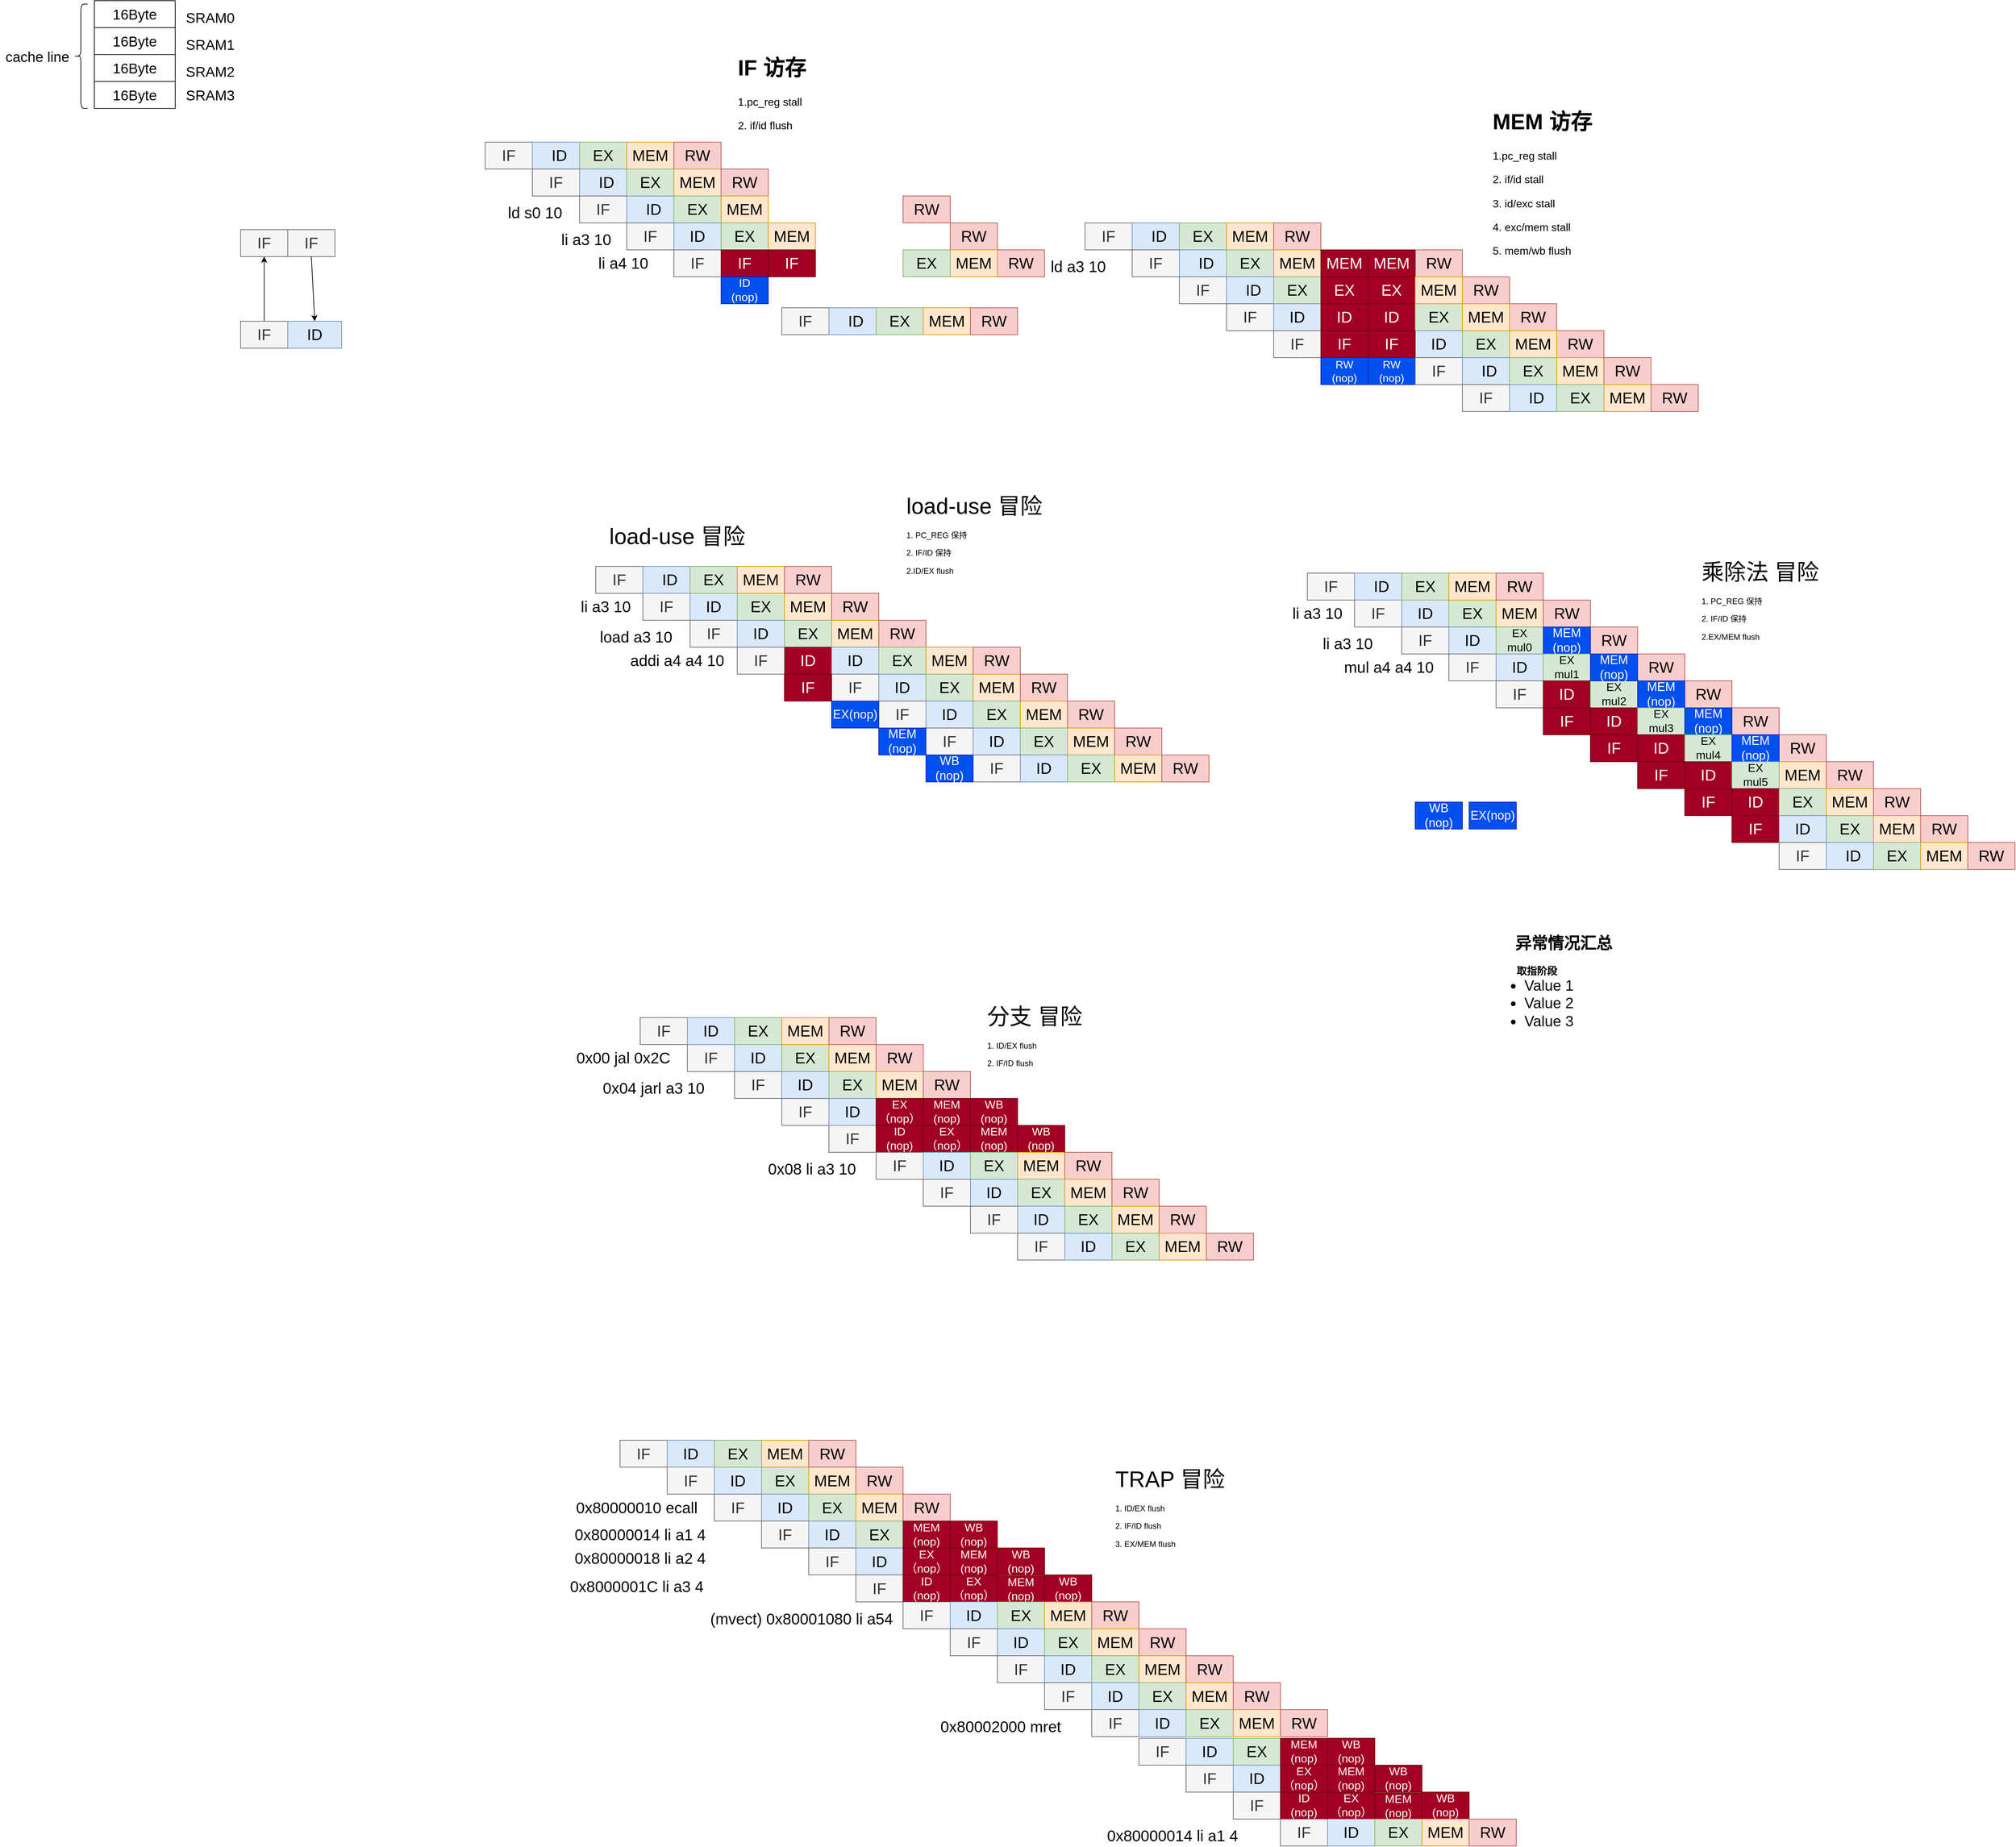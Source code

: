 <mxfile>
    <diagram id="5qtFEe8_QqCSafaba-3f" name="第 1 页">
        <mxGraphModel dx="2157" dy="1519" grid="1" gridSize="10" guides="1" tooltips="1" connect="1" arrows="1" fold="1" page="1" pageScale="1" pageWidth="827" pageHeight="1169" math="0" shadow="0">
            <root>
                <mxCell id="0"/>
                <mxCell id="1" parent="0"/>
                <mxCell id="33" value="" style="group" parent="1" vertex="1" connectable="0">
                    <mxGeometry x="114" y="-200" width="350" height="40" as="geometry"/>
                </mxCell>
                <mxCell id="28" value="IF" style="whiteSpace=wrap;html=1;align=center;fontSize=23;fillColor=#f5f5f5;fontColor=#333333;strokeColor=#666666;" parent="33" vertex="1">
                    <mxGeometry width="70" height="40" as="geometry"/>
                </mxCell>
                <mxCell id="29" value="ID" style="whiteSpace=wrap;html=1;align=center;fontSize=23;fillColor=#dae8fc;strokeColor=#6c8ebf;" parent="33" vertex="1">
                    <mxGeometry x="70" width="70" height="40" as="geometry"/>
                </mxCell>
                <mxCell id="30" value="EX" style="whiteSpace=wrap;html=1;align=center;fontSize=23;fillColor=#d5e8d4;strokeColor=#82b366;" parent="33" vertex="1">
                    <mxGeometry x="140" width="70" height="40" as="geometry"/>
                </mxCell>
                <mxCell id="31" value="MEM" style="whiteSpace=wrap;html=1;align=center;fontSize=23;fillColor=#ffe6cc;strokeColor=#d79b00;" parent="33" vertex="1">
                    <mxGeometry x="210" width="70" height="40" as="geometry"/>
                </mxCell>
                <mxCell id="32" value="RW" style="whiteSpace=wrap;html=1;align=center;fontSize=23;fillColor=#f8cecc;strokeColor=#b85450;" parent="33" vertex="1">
                    <mxGeometry x="280" width="70" height="40" as="geometry"/>
                </mxCell>
                <mxCell id="36" value="" style="group" parent="1" vertex="1" connectable="0">
                    <mxGeometry x="184" y="-160" width="350" height="40" as="geometry"/>
                </mxCell>
                <mxCell id="37" value="IF" style="whiteSpace=wrap;html=1;align=center;fontSize=23;fillColor=#f5f5f5;fontColor=#333333;strokeColor=#666666;" parent="36" vertex="1">
                    <mxGeometry width="70" height="40" as="geometry"/>
                </mxCell>
                <mxCell id="38" value="ID" style="whiteSpace=wrap;html=1;align=center;fontSize=23;fillColor=#dae8fc;strokeColor=#6c8ebf;" parent="36" vertex="1">
                    <mxGeometry x="70" width="70" height="40" as="geometry"/>
                </mxCell>
                <mxCell id="39" value="EX" style="whiteSpace=wrap;html=1;align=center;fontSize=23;fillColor=#d5e8d4;strokeColor=#82b366;" parent="36" vertex="1">
                    <mxGeometry x="140" width="70" height="40" as="geometry"/>
                </mxCell>
                <mxCell id="40" value="MEM" style="whiteSpace=wrap;html=1;align=center;fontSize=23;fillColor=#ffe6cc;strokeColor=#d79b00;" parent="36" vertex="1">
                    <mxGeometry x="210" width="70" height="40" as="geometry"/>
                </mxCell>
                <mxCell id="41" value="RW" style="whiteSpace=wrap;html=1;align=center;fontSize=23;fillColor=#f8cecc;strokeColor=#b85450;" parent="36" vertex="1">
                    <mxGeometry x="280" width="70" height="40" as="geometry"/>
                </mxCell>
                <mxCell id="60" value="" style="group" parent="1" vertex="1" connectable="0">
                    <mxGeometry x="44" y="-240" width="350" height="40" as="geometry"/>
                </mxCell>
                <mxCell id="61" value="IF" style="whiteSpace=wrap;html=1;align=center;fontSize=23;fillColor=#f5f5f5;fontColor=#333333;strokeColor=#666666;" parent="60" vertex="1">
                    <mxGeometry width="70" height="40" as="geometry"/>
                </mxCell>
                <mxCell id="62" value="ID" style="whiteSpace=wrap;html=1;align=center;fontSize=23;fillColor=#dae8fc;strokeColor=#6c8ebf;" parent="60" vertex="1">
                    <mxGeometry x="70" width="80" height="40" as="geometry"/>
                </mxCell>
                <mxCell id="63" value="EX" style="whiteSpace=wrap;html=1;align=center;fontSize=23;fillColor=#d5e8d4;strokeColor=#82b366;" parent="60" vertex="1">
                    <mxGeometry x="140" width="70" height="40" as="geometry"/>
                </mxCell>
                <mxCell id="64" value="MEM" style="whiteSpace=wrap;html=1;align=center;fontSize=23;fillColor=#ffe6cc;strokeColor=#d79b00;" parent="60" vertex="1">
                    <mxGeometry x="210" width="70" height="40" as="geometry"/>
                </mxCell>
                <mxCell id="65" value="RW" style="whiteSpace=wrap;html=1;align=center;fontSize=23;fillColor=#f8cecc;strokeColor=#b85450;" parent="60" vertex="1">
                    <mxGeometry x="280" width="70" height="40" as="geometry"/>
                </mxCell>
                <mxCell id="67" value="li a3 10" style="text;html=1;strokeColor=none;fillColor=none;align=center;verticalAlign=middle;whiteSpace=wrap;rounded=0;fontSize=23;" parent="1" vertex="1">
                    <mxGeometry x="14" y="-195" width="90" height="30" as="geometry"/>
                </mxCell>
                <mxCell id="71" value="load a3 10" style="text;html=1;strokeColor=none;fillColor=none;align=center;verticalAlign=middle;whiteSpace=wrap;rounded=0;fontSize=23;" parent="1" vertex="1">
                    <mxGeometry x="44" y="-150" width="120" height="30" as="geometry"/>
                </mxCell>
                <mxCell id="78" value="ID" style="whiteSpace=wrap;html=1;align=center;fontSize=23;fillColor=#a20025;fontColor=#ffffff;strokeColor=#6F0000;" parent="1" vertex="1">
                    <mxGeometry x="324" y="-120" width="70" height="40" as="geometry"/>
                </mxCell>
                <mxCell id="43" value="IF" style="whiteSpace=wrap;html=1;align=center;fontSize=23;fillColor=#f5f5f5;fontColor=#333333;strokeColor=#666666;" parent="1" vertex="1">
                    <mxGeometry x="254" y="-120" width="70" height="40" as="geometry"/>
                </mxCell>
                <mxCell id="44" value="ID" style="whiteSpace=wrap;html=1;align=center;fontSize=23;fillColor=#dae8fc;strokeColor=#6c8ebf;" parent="1" vertex="1">
                    <mxGeometry x="394" y="-120" width="70" height="40" as="geometry"/>
                </mxCell>
                <mxCell id="45" value="EX" style="whiteSpace=wrap;html=1;align=center;fontSize=23;fillColor=#d5e8d4;strokeColor=#82b366;" parent="1" vertex="1">
                    <mxGeometry x="464" y="-120" width="70" height="40" as="geometry"/>
                </mxCell>
                <mxCell id="46" value="MEM" style="whiteSpace=wrap;html=1;align=center;fontSize=23;fillColor=#ffe6cc;strokeColor=#d79b00;" parent="1" vertex="1">
                    <mxGeometry x="534" y="-120" width="70" height="40" as="geometry"/>
                </mxCell>
                <mxCell id="47" value="RW" style="whiteSpace=wrap;html=1;align=center;fontSize=23;fillColor=#f8cecc;strokeColor=#b85450;" parent="1" vertex="1">
                    <mxGeometry x="604" y="-120" width="70" height="40" as="geometry"/>
                </mxCell>
                <mxCell id="83" value="" style="group" parent="1" vertex="1" connectable="0">
                    <mxGeometry x="180" y="470" width="350" height="40" as="geometry"/>
                </mxCell>
                <mxCell id="84" value="IF" style="whiteSpace=wrap;html=1;align=center;fontSize=23;fillColor=#f5f5f5;fontColor=#333333;strokeColor=#666666;" parent="83" vertex="1">
                    <mxGeometry width="70" height="40" as="geometry"/>
                </mxCell>
                <mxCell id="85" value="ID" style="whiteSpace=wrap;html=1;align=center;fontSize=23;fillColor=#dae8fc;strokeColor=#6c8ebf;" parent="83" vertex="1">
                    <mxGeometry x="70" width="70" height="40" as="geometry"/>
                </mxCell>
                <mxCell id="86" value="EX" style="whiteSpace=wrap;html=1;align=center;fontSize=23;fillColor=#d5e8d4;strokeColor=#82b366;" parent="83" vertex="1">
                    <mxGeometry x="140" width="70" height="40" as="geometry"/>
                </mxCell>
                <mxCell id="87" value="MEM" style="whiteSpace=wrap;html=1;align=center;fontSize=23;fillColor=#ffe6cc;strokeColor=#d79b00;" parent="83" vertex="1">
                    <mxGeometry x="210" width="70" height="40" as="geometry"/>
                </mxCell>
                <mxCell id="88" value="RW" style="whiteSpace=wrap;html=1;align=center;fontSize=23;fillColor=#f8cecc;strokeColor=#b85450;" parent="83" vertex="1">
                    <mxGeometry x="280" width="70" height="40" as="geometry"/>
                </mxCell>
                <mxCell id="89" value="0x00 jal 0x2C" style="text;html=1;strokeColor=none;fillColor=none;align=center;verticalAlign=middle;whiteSpace=wrap;rounded=0;fontSize=23;" parent="1" vertex="1">
                    <mxGeometry x="-20" y="475" width="210" height="30" as="geometry"/>
                </mxCell>
                <mxCell id="90" value="0x04 jarl a3 10" style="text;html=1;strokeColor=none;fillColor=none;align=center;verticalAlign=middle;whiteSpace=wrap;rounded=0;fontSize=23;" parent="1" vertex="1">
                    <mxGeometry x="40" y="520" width="180" height="30" as="geometry"/>
                </mxCell>
                <mxCell id="91" value="" style="group" parent="1" vertex="1" connectable="0">
                    <mxGeometry x="250" y="510" width="350" height="40" as="geometry"/>
                </mxCell>
                <mxCell id="92" value="IF" style="whiteSpace=wrap;html=1;align=center;fontSize=23;fillColor=#f5f5f5;fontColor=#333333;strokeColor=#666666;" parent="91" vertex="1">
                    <mxGeometry width="70" height="40" as="geometry"/>
                </mxCell>
                <mxCell id="93" value="ID" style="whiteSpace=wrap;html=1;align=center;fontSize=23;fillColor=#dae8fc;strokeColor=#6c8ebf;" parent="91" vertex="1">
                    <mxGeometry x="70" width="70" height="40" as="geometry"/>
                </mxCell>
                <mxCell id="94" value="EX" style="whiteSpace=wrap;html=1;align=center;fontSize=23;fillColor=#d5e8d4;strokeColor=#82b366;" parent="91" vertex="1">
                    <mxGeometry x="140" width="70" height="40" as="geometry"/>
                </mxCell>
                <mxCell id="95" value="MEM" style="whiteSpace=wrap;html=1;align=center;fontSize=23;fillColor=#ffe6cc;strokeColor=#d79b00;" parent="91" vertex="1">
                    <mxGeometry x="210" width="70" height="40" as="geometry"/>
                </mxCell>
                <mxCell id="96" value="RW" style="whiteSpace=wrap;html=1;align=center;fontSize=23;fillColor=#f8cecc;strokeColor=#b85450;" parent="91" vertex="1">
                    <mxGeometry x="280" width="70" height="40" as="geometry"/>
                </mxCell>
                <mxCell id="98" value="" style="group" parent="1" vertex="1" connectable="0">
                    <mxGeometry x="390" y="590" width="350" height="40" as="geometry"/>
                </mxCell>
                <mxCell id="99" value="IF" style="whiteSpace=wrap;html=1;align=center;fontSize=23;fillColor=#f5f5f5;fontColor=#333333;strokeColor=#666666;" parent="98" vertex="1">
                    <mxGeometry width="70" height="40" as="geometry"/>
                </mxCell>
                <mxCell id="134" value="ID&lt;br style=&quot;font-size: 17px;&quot;&gt;(nop)" style="whiteSpace=wrap;html=1;align=center;fontSize=17;fillColor=#a20025;fontColor=#ffffff;strokeColor=#6F0000;" parent="98" vertex="1">
                    <mxGeometry x="70" width="70" height="40" as="geometry"/>
                </mxCell>
                <mxCell id="180" value="EX&lt;br style=&quot;font-size: 17px;&quot;&gt;（nop）" style="whiteSpace=wrap;html=1;align=center;fontSize=17;fillColor=#a20025;fontColor=#ffffff;strokeColor=#6F0000;" parent="98" vertex="1">
                    <mxGeometry x="140" width="70" height="40" as="geometry"/>
                </mxCell>
                <mxCell id="181" value="MEM&lt;br style=&quot;font-size: 17px;&quot;&gt;(nop)" style="whiteSpace=wrap;html=1;align=center;fontSize=17;fillColor=#a20025;fontColor=#ffffff;strokeColor=#6F0000;" parent="98" vertex="1">
                    <mxGeometry x="210" width="70" height="40" as="geometry"/>
                </mxCell>
                <mxCell id="182" value="WB&lt;br style=&quot;font-size: 17px;&quot;&gt;(nop)" style="whiteSpace=wrap;html=1;align=center;fontSize=17;fillColor=#a20025;fontColor=#ffffff;strokeColor=#6F0000;" parent="98" vertex="1">
                    <mxGeometry x="280" width="70" height="40" as="geometry"/>
                </mxCell>
                <mxCell id="104" value="0x08 li a3 10" style="text;html=1;strokeColor=none;fillColor=none;align=center;verticalAlign=middle;whiteSpace=wrap;rounded=0;fontSize=23;" parent="1" vertex="1">
                    <mxGeometry x="290" y="640" width="150" height="30" as="geometry"/>
                </mxCell>
                <mxCell id="105" value="" style="group;fontSize=11;" parent="1" vertex="1" connectable="0">
                    <mxGeometry x="320" y="550" width="350" height="40" as="geometry"/>
                </mxCell>
                <mxCell id="106" value="IF" style="whiteSpace=wrap;html=1;align=center;fontSize=23;fillColor=#f5f5f5;fontColor=#333333;strokeColor=#666666;" parent="105" vertex="1">
                    <mxGeometry width="70" height="40" as="geometry"/>
                </mxCell>
                <mxCell id="107" value="ID" style="whiteSpace=wrap;html=1;align=center;fontSize=23;fillColor=#dae8fc;strokeColor=#6c8ebf;" parent="105" vertex="1">
                    <mxGeometry x="70" width="70" height="40" as="geometry"/>
                </mxCell>
                <mxCell id="81" value="EX&lt;br style=&quot;font-size: 17px;&quot;&gt;（nop）" style="whiteSpace=wrap;html=1;align=center;fontSize=17;fillColor=#a20025;fontColor=#ffffff;strokeColor=#6F0000;" parent="105" vertex="1">
                    <mxGeometry x="140" width="70" height="40" as="geometry"/>
                </mxCell>
                <mxCell id="140" value="MEM&lt;br style=&quot;font-size: 17px;&quot;&gt;(nop)" style="whiteSpace=wrap;html=1;align=center;fontSize=17;fillColor=#a20025;fontColor=#ffffff;strokeColor=#6F0000;" parent="105" vertex="1">
                    <mxGeometry x="210" width="70" height="40" as="geometry"/>
                </mxCell>
                <mxCell id="141" value="WB&lt;br style=&quot;font-size: 17px;&quot;&gt;(nop)" style="whiteSpace=wrap;html=1;align=center;fontSize=17;fillColor=#a20025;fontColor=#ffffff;strokeColor=#6F0000;" parent="105" vertex="1">
                    <mxGeometry x="280" width="70" height="40" as="geometry"/>
                </mxCell>
                <mxCell id="112" value="" style="group" parent="1" vertex="1" connectable="0">
                    <mxGeometry x="460" y="630" width="350" height="40" as="geometry"/>
                </mxCell>
                <mxCell id="113" value="IF" style="whiteSpace=wrap;html=1;align=center;fontSize=23;fillColor=#f5f5f5;fontColor=#333333;strokeColor=#666666;" parent="112" vertex="1">
                    <mxGeometry width="70" height="40" as="geometry"/>
                </mxCell>
                <mxCell id="114" value="ID" style="whiteSpace=wrap;html=1;align=center;fontSize=23;fillColor=#dae8fc;strokeColor=#6c8ebf;" parent="112" vertex="1">
                    <mxGeometry x="70" width="70" height="40" as="geometry"/>
                </mxCell>
                <mxCell id="115" value="EX" style="whiteSpace=wrap;html=1;align=center;fontSize=23;fillColor=#d5e8d4;strokeColor=#82b366;" parent="112" vertex="1">
                    <mxGeometry x="140" width="70" height="40" as="geometry"/>
                </mxCell>
                <mxCell id="116" value="MEM" style="whiteSpace=wrap;html=1;align=center;fontSize=23;fillColor=#ffe6cc;strokeColor=#d79b00;" parent="112" vertex="1">
                    <mxGeometry x="210" width="70" height="40" as="geometry"/>
                </mxCell>
                <mxCell id="117" value="RW" style="whiteSpace=wrap;html=1;align=center;fontSize=23;fillColor=#f8cecc;strokeColor=#b85450;" parent="112" vertex="1">
                    <mxGeometry x="280" width="70" height="40" as="geometry"/>
                </mxCell>
                <mxCell id="118" value="" style="group" parent="1" vertex="1" connectable="0">
                    <mxGeometry x="530" y="670" width="350" height="40" as="geometry"/>
                </mxCell>
                <mxCell id="119" value="IF" style="whiteSpace=wrap;html=1;align=center;fontSize=23;fillColor=#f5f5f5;fontColor=#333333;strokeColor=#666666;" parent="118" vertex="1">
                    <mxGeometry width="70" height="40" as="geometry"/>
                </mxCell>
                <mxCell id="120" value="ID" style="whiteSpace=wrap;html=1;align=center;fontSize=23;fillColor=#dae8fc;strokeColor=#6c8ebf;" parent="118" vertex="1">
                    <mxGeometry x="70" width="70" height="40" as="geometry"/>
                </mxCell>
                <mxCell id="121" value="EX" style="whiteSpace=wrap;html=1;align=center;fontSize=23;fillColor=#d5e8d4;strokeColor=#82b366;" parent="118" vertex="1">
                    <mxGeometry x="140" width="70" height="40" as="geometry"/>
                </mxCell>
                <mxCell id="122" value="MEM" style="whiteSpace=wrap;html=1;align=center;fontSize=23;fillColor=#ffe6cc;strokeColor=#d79b00;" parent="118" vertex="1">
                    <mxGeometry x="210" width="70" height="40" as="geometry"/>
                </mxCell>
                <mxCell id="123" value="RW" style="whiteSpace=wrap;html=1;align=center;fontSize=23;fillColor=#f8cecc;strokeColor=#b85450;" parent="118" vertex="1">
                    <mxGeometry x="280" width="70" height="40" as="geometry"/>
                </mxCell>
                <mxCell id="128" value="" style="group" parent="1" vertex="1" connectable="0">
                    <mxGeometry x="110" y="430" width="350" height="40" as="geometry"/>
                </mxCell>
                <mxCell id="129" value="IF" style="whiteSpace=wrap;html=1;align=center;fontSize=23;fillColor=#f5f5f5;fontColor=#333333;strokeColor=#666666;" parent="128" vertex="1">
                    <mxGeometry width="70" height="40" as="geometry"/>
                </mxCell>
                <mxCell id="130" value="ID" style="whiteSpace=wrap;html=1;align=center;fontSize=23;fillColor=#dae8fc;strokeColor=#6c8ebf;" parent="128" vertex="1">
                    <mxGeometry x="70" width="70" height="40" as="geometry"/>
                </mxCell>
                <mxCell id="131" value="EX" style="whiteSpace=wrap;html=1;align=center;fontSize=23;fillColor=#d5e8d4;strokeColor=#82b366;" parent="128" vertex="1">
                    <mxGeometry x="140" width="70" height="40" as="geometry"/>
                </mxCell>
                <mxCell id="132" value="MEM" style="whiteSpace=wrap;html=1;align=center;fontSize=23;fillColor=#ffe6cc;strokeColor=#d79b00;" parent="128" vertex="1">
                    <mxGeometry x="210" width="70" height="40" as="geometry"/>
                </mxCell>
                <mxCell id="133" value="RW" style="whiteSpace=wrap;html=1;align=center;fontSize=23;fillColor=#f8cecc;strokeColor=#b85450;" parent="128" vertex="1">
                    <mxGeometry x="280" width="70" height="40" as="geometry"/>
                </mxCell>
                <mxCell id="145" value="" style="group;fillColor=#a20025;fontColor=#ffffff;strokeColor=#6F0000;" parent="1" vertex="1" connectable="0">
                    <mxGeometry x="394" y="-80" width="350" height="40" as="geometry"/>
                </mxCell>
                <mxCell id="146" value="IF" style="whiteSpace=wrap;html=1;align=center;fontSize=23;fillColor=#f5f5f5;fontColor=#333333;strokeColor=#666666;" parent="145" vertex="1">
                    <mxGeometry width="70" height="40" as="geometry"/>
                </mxCell>
                <mxCell id="147" value="ID" style="whiteSpace=wrap;html=1;align=center;fontSize=23;fillColor=#dae8fc;strokeColor=#6c8ebf;" parent="145" vertex="1">
                    <mxGeometry x="70" width="70" height="40" as="geometry"/>
                </mxCell>
                <mxCell id="148" value="EX" style="whiteSpace=wrap;html=1;align=center;fontSize=23;fillColor=#d5e8d4;strokeColor=#82b366;" parent="145" vertex="1">
                    <mxGeometry x="140" width="70" height="40" as="geometry"/>
                </mxCell>
                <mxCell id="149" value="MEM" style="whiteSpace=wrap;html=1;align=center;fontSize=23;fillColor=#ffe6cc;strokeColor=#d79b00;" parent="145" vertex="1">
                    <mxGeometry x="210" width="70" height="40" as="geometry"/>
                </mxCell>
                <mxCell id="150" value="RW" style="whiteSpace=wrap;html=1;align=center;fontSize=23;fillColor=#f8cecc;strokeColor=#b85450;" parent="145" vertex="1">
                    <mxGeometry x="280" width="70" height="40" as="geometry"/>
                </mxCell>
                <mxCell id="152" value="IF" style="whiteSpace=wrap;html=1;align=center;fontSize=23;fillColor=#a20025;fontColor=#ffffff;strokeColor=#6F0000;" parent="1" vertex="1">
                    <mxGeometry x="324" y="-80" width="70" height="40" as="geometry"/>
                </mxCell>
                <mxCell id="154" value="" style="group" parent="1" vertex="1" connectable="0">
                    <mxGeometry x="464" y="-40" width="350" height="40" as="geometry"/>
                </mxCell>
                <mxCell id="155" value="IF" style="whiteSpace=wrap;html=1;align=center;fontSize=23;fillColor=#f5f5f5;fontColor=#333333;strokeColor=#666666;" parent="154" vertex="1">
                    <mxGeometry width="70" height="40" as="geometry"/>
                </mxCell>
                <mxCell id="156" value="ID" style="whiteSpace=wrap;html=1;align=center;fontSize=23;fillColor=#dae8fc;strokeColor=#6c8ebf;" parent="154" vertex="1">
                    <mxGeometry x="70" width="70" height="40" as="geometry"/>
                </mxCell>
                <mxCell id="157" value="EX" style="whiteSpace=wrap;html=1;align=center;fontSize=23;fillColor=#d5e8d4;strokeColor=#82b366;" parent="154" vertex="1">
                    <mxGeometry x="140" width="70" height="40" as="geometry"/>
                </mxCell>
                <mxCell id="158" value="MEM" style="whiteSpace=wrap;html=1;align=center;fontSize=23;fillColor=#ffe6cc;strokeColor=#d79b00;" parent="154" vertex="1">
                    <mxGeometry x="210" width="70" height="40" as="geometry"/>
                </mxCell>
                <mxCell id="159" value="RW" style="whiteSpace=wrap;html=1;align=center;fontSize=23;fillColor=#f8cecc;strokeColor=#b85450;" parent="154" vertex="1">
                    <mxGeometry x="280" width="70" height="40" as="geometry"/>
                </mxCell>
                <mxCell id="160" value="EX(nop)" style="whiteSpace=wrap;html=1;align=center;fontSize=18;fillColor=#0050ef;strokeColor=#001DBC;fontColor=#ffffff;" parent="1" vertex="1">
                    <mxGeometry x="394" y="-40" width="70" height="40" as="geometry"/>
                </mxCell>
                <mxCell id="163" value="" style="group" parent="1" vertex="1" connectable="0">
                    <mxGeometry x="534" width="350" height="40" as="geometry"/>
                </mxCell>
                <mxCell id="164" value="IF" style="whiteSpace=wrap;html=1;align=center;fontSize=23;fillColor=#f5f5f5;fontColor=#333333;strokeColor=#666666;" parent="163" vertex="1">
                    <mxGeometry width="70" height="40" as="geometry"/>
                </mxCell>
                <mxCell id="165" value="ID" style="whiteSpace=wrap;html=1;align=center;fontSize=23;fillColor=#dae8fc;strokeColor=#6c8ebf;" parent="163" vertex="1">
                    <mxGeometry x="70" width="70" height="40" as="geometry"/>
                </mxCell>
                <mxCell id="166" value="EX" style="whiteSpace=wrap;html=1;align=center;fontSize=23;fillColor=#d5e8d4;strokeColor=#82b366;" parent="163" vertex="1">
                    <mxGeometry x="140" width="70" height="40" as="geometry"/>
                </mxCell>
                <mxCell id="167" value="MEM" style="whiteSpace=wrap;html=1;align=center;fontSize=23;fillColor=#ffe6cc;strokeColor=#d79b00;" parent="163" vertex="1">
                    <mxGeometry x="210" width="70" height="40" as="geometry"/>
                </mxCell>
                <mxCell id="168" value="RW" style="whiteSpace=wrap;html=1;align=center;fontSize=23;fillColor=#f8cecc;strokeColor=#b85450;" parent="163" vertex="1">
                    <mxGeometry x="280" width="70" height="40" as="geometry"/>
                </mxCell>
                <mxCell id="169" value="MEM&lt;br&gt;(nop)" style="whiteSpace=wrap;html=1;align=center;fontSize=18;fillColor=#0050ef;strokeColor=#001DBC;fontColor=#ffffff;" parent="1" vertex="1">
                    <mxGeometry x="464" width="70" height="40" as="geometry"/>
                </mxCell>
                <mxCell id="170" value="" style="group" parent="1" vertex="1" connectable="0">
                    <mxGeometry x="604" y="40" width="350" height="40" as="geometry"/>
                </mxCell>
                <mxCell id="171" value="IF" style="whiteSpace=wrap;html=1;align=center;fontSize=23;fillColor=#f5f5f5;fontColor=#333333;strokeColor=#666666;" parent="170" vertex="1">
                    <mxGeometry width="70" height="40" as="geometry"/>
                </mxCell>
                <mxCell id="172" value="ID" style="whiteSpace=wrap;html=1;align=center;fontSize=23;fillColor=#dae8fc;strokeColor=#6c8ebf;" parent="170" vertex="1">
                    <mxGeometry x="70" width="70" height="40" as="geometry"/>
                </mxCell>
                <mxCell id="173" value="EX" style="whiteSpace=wrap;html=1;align=center;fontSize=23;fillColor=#d5e8d4;strokeColor=#82b366;" parent="170" vertex="1">
                    <mxGeometry x="140" width="70" height="40" as="geometry"/>
                </mxCell>
                <mxCell id="174" value="MEM" style="whiteSpace=wrap;html=1;align=center;fontSize=23;fillColor=#ffe6cc;strokeColor=#d79b00;" parent="170" vertex="1">
                    <mxGeometry x="210" width="70" height="40" as="geometry"/>
                </mxCell>
                <mxCell id="175" value="RW" style="whiteSpace=wrap;html=1;align=center;fontSize=23;fillColor=#f8cecc;strokeColor=#b85450;" parent="170" vertex="1">
                    <mxGeometry x="280" width="70" height="40" as="geometry"/>
                </mxCell>
                <mxCell id="176" value="WB&lt;br&gt;(nop)" style="whiteSpace=wrap;html=1;align=center;fontSize=18;fillColor=#0050ef;strokeColor=#001DBC;fontColor=#ffffff;" parent="1" vertex="1">
                    <mxGeometry x="534" y="40" width="70" height="40" as="geometry"/>
                </mxCell>
                <mxCell id="177" value="addi a4 a4 10" style="text;html=1;strokeColor=none;fillColor=none;align=center;verticalAlign=middle;whiteSpace=wrap;rounded=0;fontSize=23;" parent="1" vertex="1">
                    <mxGeometry x="90" y="-115" width="150" height="30" as="geometry"/>
                </mxCell>
                <mxCell id="178" value="load-use 冒险" style="text;html=1;strokeColor=none;fillColor=none;align=center;verticalAlign=middle;whiteSpace=wrap;rounded=0;fontSize=33;" parent="1" vertex="1">
                    <mxGeometry x="40" y="-320" width="250" height="70" as="geometry"/>
                </mxCell>
                <mxCell id="183" value="" style="group" parent="1" vertex="1" connectable="0">
                    <mxGeometry x="600" y="710" width="350" height="40" as="geometry"/>
                </mxCell>
                <mxCell id="184" value="IF" style="whiteSpace=wrap;html=1;align=center;fontSize=23;fillColor=#f5f5f5;fontColor=#333333;strokeColor=#666666;" parent="183" vertex="1">
                    <mxGeometry width="70" height="40" as="geometry"/>
                </mxCell>
                <mxCell id="185" value="ID" style="whiteSpace=wrap;html=1;align=center;fontSize=23;fillColor=#dae8fc;strokeColor=#6c8ebf;" parent="183" vertex="1">
                    <mxGeometry x="70" width="70" height="40" as="geometry"/>
                </mxCell>
                <mxCell id="186" value="EX" style="whiteSpace=wrap;html=1;align=center;fontSize=23;fillColor=#d5e8d4;strokeColor=#82b366;" parent="183" vertex="1">
                    <mxGeometry x="140" width="70" height="40" as="geometry"/>
                </mxCell>
                <mxCell id="187" value="MEM" style="whiteSpace=wrap;html=1;align=center;fontSize=23;fillColor=#ffe6cc;strokeColor=#d79b00;" parent="183" vertex="1">
                    <mxGeometry x="210" width="70" height="40" as="geometry"/>
                </mxCell>
                <mxCell id="188" value="RW" style="whiteSpace=wrap;html=1;align=center;fontSize=23;fillColor=#f8cecc;strokeColor=#b85450;" parent="183" vertex="1">
                    <mxGeometry x="280" width="70" height="40" as="geometry"/>
                </mxCell>
                <mxCell id="189" value="" style="group" parent="1" vertex="1" connectable="0">
                    <mxGeometry x="670" y="750" width="350" height="40" as="geometry"/>
                </mxCell>
                <mxCell id="190" value="IF" style="whiteSpace=wrap;html=1;align=center;fontSize=23;fillColor=#f5f5f5;fontColor=#333333;strokeColor=#666666;" parent="189" vertex="1">
                    <mxGeometry width="70" height="40" as="geometry"/>
                </mxCell>
                <mxCell id="191" value="ID" style="whiteSpace=wrap;html=1;align=center;fontSize=23;fillColor=#dae8fc;strokeColor=#6c8ebf;" parent="189" vertex="1">
                    <mxGeometry x="70" width="70" height="40" as="geometry"/>
                </mxCell>
                <mxCell id="192" value="EX" style="whiteSpace=wrap;html=1;align=center;fontSize=23;fillColor=#d5e8d4;strokeColor=#82b366;" parent="189" vertex="1">
                    <mxGeometry x="140" width="70" height="40" as="geometry"/>
                </mxCell>
                <mxCell id="193" value="MEM" style="whiteSpace=wrap;html=1;align=center;fontSize=23;fillColor=#ffe6cc;strokeColor=#d79b00;" parent="189" vertex="1">
                    <mxGeometry x="210" width="70" height="40" as="geometry"/>
                </mxCell>
                <mxCell id="194" value="RW" style="whiteSpace=wrap;html=1;align=center;fontSize=23;fillColor=#f8cecc;strokeColor=#b85450;" parent="189" vertex="1">
                    <mxGeometry x="280" width="70" height="40" as="geometry"/>
                </mxCell>
                <mxCell id="195" value="&lt;h1&gt;&lt;span style=&quot;font-size: 33px ; font-weight: 400 ; text-align: center&quot;&gt;load-use 冒险&lt;/span&gt;&lt;br&gt;&lt;/h1&gt;&lt;p&gt;1. PC_REG 保持&lt;/p&gt;&lt;p&gt;2. IF/ID 保持&lt;/p&gt;&lt;p&gt;2.ID/EX flush&lt;/p&gt;" style="text;html=1;strokeColor=none;fillColor=none;spacing=5;spacingTop=-20;whiteSpace=wrap;overflow=hidden;rounded=0;" parent="1" vertex="1">
                    <mxGeometry x="500" y="-355" width="230" height="155" as="geometry"/>
                </mxCell>
                <mxCell id="196" value="&lt;h1&gt;&lt;span style=&quot;font-size: 33px ; font-weight: 400 ; text-align: center&quot;&gt;分支 冒险&lt;/span&gt;&lt;br&gt;&lt;/h1&gt;&lt;p&gt;1. ID/EX flush&lt;/p&gt;&lt;p&gt;2. IF/ID flush&lt;/p&gt;" style="text;html=1;strokeColor=none;fillColor=none;spacing=5;spacingTop=-20;whiteSpace=wrap;overflow=hidden;rounded=0;" parent="1" vertex="1">
                    <mxGeometry x="620" y="402.5" width="230" height="117.5" as="geometry"/>
                </mxCell>
                <mxCell id="313" value="" style="group" parent="1" vertex="1" connectable="0">
                    <mxGeometry x="1170" y="-190" width="350" height="40" as="geometry"/>
                </mxCell>
                <mxCell id="314" value="IF" style="whiteSpace=wrap;html=1;align=center;fontSize=23;fillColor=#f5f5f5;fontColor=#333333;strokeColor=#666666;" parent="313" vertex="1">
                    <mxGeometry width="70" height="40" as="geometry"/>
                </mxCell>
                <mxCell id="315" value="ID" style="whiteSpace=wrap;html=1;align=center;fontSize=23;fillColor=#dae8fc;strokeColor=#6c8ebf;" parent="313" vertex="1">
                    <mxGeometry x="70" width="70" height="40" as="geometry"/>
                </mxCell>
                <mxCell id="316" value="EX" style="whiteSpace=wrap;html=1;align=center;fontSize=23;fillColor=#d5e8d4;strokeColor=#82b366;" parent="313" vertex="1">
                    <mxGeometry x="140" width="70" height="40" as="geometry"/>
                </mxCell>
                <mxCell id="317" value="MEM" style="whiteSpace=wrap;html=1;align=center;fontSize=23;fillColor=#ffe6cc;strokeColor=#d79b00;" parent="313" vertex="1">
                    <mxGeometry x="210" width="70" height="40" as="geometry"/>
                </mxCell>
                <mxCell id="318" value="RW" style="whiteSpace=wrap;html=1;align=center;fontSize=23;fillColor=#f8cecc;strokeColor=#b85450;" parent="313" vertex="1">
                    <mxGeometry x="280" width="70" height="40" as="geometry"/>
                </mxCell>
                <mxCell id="319" value="" style="group" parent="1" vertex="1" connectable="0">
                    <mxGeometry x="1240" y="-150" width="350" height="40" as="geometry"/>
                </mxCell>
                <mxCell id="320" value="IF" style="whiteSpace=wrap;html=1;align=center;fontSize=23;fillColor=#f5f5f5;fontColor=#333333;strokeColor=#666666;" parent="319" vertex="1">
                    <mxGeometry width="70" height="40" as="geometry"/>
                </mxCell>
                <mxCell id="321" value="ID" style="whiteSpace=wrap;html=1;align=center;fontSize=23;fillColor=#dae8fc;strokeColor=#6c8ebf;" parent="319" vertex="1">
                    <mxGeometry x="70" width="70" height="40" as="geometry"/>
                </mxCell>
                <mxCell id="322" value="EX&lt;br style=&quot;font-size: 17px;&quot;&gt;mul0" style="whiteSpace=wrap;html=1;align=center;fontSize=17;fillColor=#d5e8d4;strokeColor=#82b366;" parent="319" vertex="1">
                    <mxGeometry x="140" width="70" height="40" as="geometry"/>
                </mxCell>
                <mxCell id="324" value="RW" style="whiteSpace=wrap;html=1;align=center;fontSize=23;fillColor=#f8cecc;strokeColor=#b85450;" parent="319" vertex="1">
                    <mxGeometry x="280" width="70" height="40" as="geometry"/>
                </mxCell>
                <mxCell id="359" value="MEM&lt;br&gt;(nop)" style="whiteSpace=wrap;html=1;align=center;fontSize=18;fillColor=#0050ef;strokeColor=#001DBC;fontColor=#ffffff;" parent="319" vertex="1">
                    <mxGeometry x="210" width="70" height="40" as="geometry"/>
                </mxCell>
                <mxCell id="325" value="" style="group" parent="1" vertex="1" connectable="0">
                    <mxGeometry x="1100" y="-230" width="350" height="40" as="geometry"/>
                </mxCell>
                <mxCell id="326" value="IF" style="whiteSpace=wrap;html=1;align=center;fontSize=23;fillColor=#f5f5f5;fontColor=#333333;strokeColor=#666666;" parent="325" vertex="1">
                    <mxGeometry width="70" height="40" as="geometry"/>
                </mxCell>
                <mxCell id="327" value="ID" style="whiteSpace=wrap;html=1;align=center;fontSize=23;fillColor=#dae8fc;strokeColor=#6c8ebf;" parent="325" vertex="1">
                    <mxGeometry x="70" width="80" height="40" as="geometry"/>
                </mxCell>
                <mxCell id="328" value="EX" style="whiteSpace=wrap;html=1;align=center;fontSize=23;fillColor=#d5e8d4;strokeColor=#82b366;" parent="325" vertex="1">
                    <mxGeometry x="140" width="70" height="40" as="geometry"/>
                </mxCell>
                <mxCell id="329" value="MEM" style="whiteSpace=wrap;html=1;align=center;fontSize=23;fillColor=#ffe6cc;strokeColor=#d79b00;" parent="325" vertex="1">
                    <mxGeometry x="210" width="70" height="40" as="geometry"/>
                </mxCell>
                <mxCell id="330" value="RW" style="whiteSpace=wrap;html=1;align=center;fontSize=23;fillColor=#f8cecc;strokeColor=#b85450;" parent="325" vertex="1">
                    <mxGeometry x="280" width="70" height="40" as="geometry"/>
                </mxCell>
                <mxCell id="331" value="li a3 10" style="text;html=1;strokeColor=none;fillColor=none;align=center;verticalAlign=middle;whiteSpace=wrap;rounded=0;fontSize=23;" parent="1" vertex="1">
                    <mxGeometry x="1070" y="-185" width="90" height="30" as="geometry"/>
                </mxCell>
                <mxCell id="332" value="li a3 10" style="text;html=1;strokeColor=none;fillColor=none;align=center;verticalAlign=middle;whiteSpace=wrap;rounded=0;fontSize=23;" parent="1" vertex="1">
                    <mxGeometry x="1100" y="-140" width="120" height="30" as="geometry"/>
                </mxCell>
                <mxCell id="334" value="IF" style="whiteSpace=wrap;html=1;align=center;fontSize=23;fillColor=#f5f5f5;fontColor=#333333;strokeColor=#666666;" parent="1" vertex="1">
                    <mxGeometry x="1310" y="-110" width="70" height="40" as="geometry"/>
                </mxCell>
                <mxCell id="335" value="ID" style="whiteSpace=wrap;html=1;align=center;fontSize=23;fillColor=#dae8fc;strokeColor=#6c8ebf;" parent="1" vertex="1">
                    <mxGeometry x="1380" y="-110" width="70" height="40" as="geometry"/>
                </mxCell>
                <mxCell id="336" value="&lt;span style=&quot;font-size: 17px&quot;&gt;EX&lt;/span&gt;&lt;br style=&quot;font-size: 17px&quot;&gt;&lt;span style=&quot;font-size: 17px&quot;&gt;mul1&lt;/span&gt;" style="whiteSpace=wrap;html=1;align=center;fontSize=17;fillColor=#d5e8d4;strokeColor=#82b366;" parent="1" vertex="1">
                    <mxGeometry x="1450" y="-110" width="70" height="40" as="geometry"/>
                </mxCell>
                <mxCell id="338" value="RW" style="whiteSpace=wrap;html=1;align=center;fontSize=23;fillColor=#f8cecc;strokeColor=#b85450;" parent="1" vertex="1">
                    <mxGeometry x="1590" y="-110" width="70" height="40" as="geometry"/>
                </mxCell>
                <mxCell id="346" value="" style="group;fontSize=11;" parent="1" vertex="1" connectable="0">
                    <mxGeometry x="1380" y="-70" width="350" height="40" as="geometry"/>
                </mxCell>
                <mxCell id="347" value="IF" style="whiteSpace=wrap;html=1;align=center;fontSize=23;fillColor=#f5f5f5;fontColor=#333333;strokeColor=#666666;" parent="346" vertex="1">
                    <mxGeometry width="70" height="40" as="geometry"/>
                </mxCell>
                <mxCell id="348" value="ID" style="whiteSpace=wrap;html=1;align=center;fontSize=23;fillColor=#a20025;strokeColor=#6F0000;fontColor=#ffffff;" parent="346" vertex="1">
                    <mxGeometry x="70" width="70" height="40" as="geometry"/>
                </mxCell>
                <mxCell id="349" value="&lt;span style=&quot;font-size: 17px&quot;&gt;EX&lt;/span&gt;&lt;br style=&quot;font-size: 17px&quot;&gt;&lt;span style=&quot;font-size: 17px&quot;&gt;mul2&lt;/span&gt;" style="whiteSpace=wrap;html=1;align=center;fontSize=17;fillColor=#d5e8d4;strokeColor=#82b366;" parent="346" vertex="1">
                    <mxGeometry x="140" width="70" height="40" as="geometry"/>
                </mxCell>
                <mxCell id="351" value="RW" style="whiteSpace=wrap;html=1;align=center;fontSize=23;fillColor=#f8cecc;strokeColor=#b85450;" parent="346" vertex="1">
                    <mxGeometry x="280" width="70" height="40" as="geometry"/>
                </mxCell>
                <mxCell id="401" value="MEM&lt;br&gt;(nop)" style="whiteSpace=wrap;html=1;align=center;fontSize=18;fillColor=#0050ef;strokeColor=#001DBC;fontColor=#ffffff;" parent="346" vertex="1">
                    <mxGeometry x="210" width="70" height="40" as="geometry"/>
                </mxCell>
                <mxCell id="352" value="EX(nop)" style="whiteSpace=wrap;html=1;align=center;fontSize=18;fillColor=#0050ef;strokeColor=#001DBC;fontColor=#ffffff;" parent="1" vertex="1">
                    <mxGeometry x="1340" y="110" width="70" height="40" as="geometry"/>
                </mxCell>
                <mxCell id="353" value="" style="group" parent="1" vertex="1" connectable="0">
                    <mxGeometry x="1450" y="-30" width="350" height="40" as="geometry"/>
                </mxCell>
                <mxCell id="354" value="IF" style="whiteSpace=wrap;html=1;align=center;fontSize=23;fillColor=#a20025;fontColor=#ffffff;strokeColor=#6F0000;" parent="353" vertex="1">
                    <mxGeometry width="70" height="40" as="geometry"/>
                </mxCell>
                <mxCell id="355" value="ID" style="whiteSpace=wrap;html=1;align=center;fontSize=23;fillColor=#a20025;strokeColor=#6F0000;fontColor=#ffffff;" parent="353" vertex="1">
                    <mxGeometry x="70" width="70" height="40" as="geometry"/>
                </mxCell>
                <mxCell id="358" value="RW" style="whiteSpace=wrap;html=1;align=center;fontSize=23;fillColor=#f8cecc;strokeColor=#b85450;" parent="353" vertex="1">
                    <mxGeometry x="280" width="70" height="40" as="geometry"/>
                </mxCell>
                <mxCell id="383" value="&lt;span style=&quot;font-size: 17px&quot;&gt;EX&lt;/span&gt;&lt;br style=&quot;font-size: 17px&quot;&gt;&lt;span style=&quot;font-size: 17px&quot;&gt;mul3&lt;/span&gt;" style="whiteSpace=wrap;html=1;align=center;fontSize=17;fillColor=#d5e8d4;strokeColor=#82b366;" parent="353" vertex="1">
                    <mxGeometry x="140" width="70" height="40" as="geometry"/>
                </mxCell>
                <mxCell id="402" value="MEM&lt;br&gt;(nop)" style="whiteSpace=wrap;html=1;align=center;fontSize=18;fillColor=#0050ef;strokeColor=#001DBC;fontColor=#ffffff;" parent="353" vertex="1">
                    <mxGeometry x="210" width="70" height="40" as="geometry"/>
                </mxCell>
                <mxCell id="360" value="" style="group" parent="1" vertex="1" connectable="0">
                    <mxGeometry x="1520" y="10" width="350" height="40" as="geometry"/>
                </mxCell>
                <mxCell id="361" value="IF" style="whiteSpace=wrap;html=1;align=center;fontSize=23;fillColor=#a20025;fontColor=#ffffff;strokeColor=#6F0000;" parent="360" vertex="1">
                    <mxGeometry width="70" height="40" as="geometry"/>
                </mxCell>
                <mxCell id="362" value="ID" style="whiteSpace=wrap;html=1;align=center;fontSize=23;fillColor=#a20025;strokeColor=#6F0000;fontColor=#ffffff;" parent="360" vertex="1">
                    <mxGeometry x="70" width="70" height="40" as="geometry"/>
                </mxCell>
                <mxCell id="365" value="RW" style="whiteSpace=wrap;html=1;align=center;fontSize=23;fillColor=#f8cecc;strokeColor=#b85450;" parent="360" vertex="1">
                    <mxGeometry x="280" width="70" height="40" as="geometry"/>
                </mxCell>
                <mxCell id="385" value="&lt;span style=&quot;font-size: 17px&quot;&gt;EX&lt;/span&gt;&lt;br style=&quot;font-size: 17px&quot;&gt;&lt;span style=&quot;font-size: 17px&quot;&gt;mul4&lt;/span&gt;" style="whiteSpace=wrap;html=1;align=center;fontSize=17;fillColor=#d5e8d4;strokeColor=#82b366;" parent="360" vertex="1">
                    <mxGeometry x="140" width="70" height="40" as="geometry"/>
                </mxCell>
                <mxCell id="403" value="MEM&lt;br&gt;(nop)" style="whiteSpace=wrap;html=1;align=center;fontSize=18;fillColor=#0050ef;strokeColor=#001DBC;fontColor=#ffffff;" parent="360" vertex="1">
                    <mxGeometry x="210" width="70" height="40" as="geometry"/>
                </mxCell>
                <mxCell id="366" value="WB&lt;br&gt;(nop)" style="whiteSpace=wrap;html=1;align=center;fontSize=18;fillColor=#0050ef;strokeColor=#001DBC;fontColor=#ffffff;" parent="1" vertex="1">
                    <mxGeometry x="1260" y="110" width="70" height="40" as="geometry"/>
                </mxCell>
                <mxCell id="367" value="mul a4 a4 10" style="text;html=1;strokeColor=none;fillColor=none;align=center;verticalAlign=middle;whiteSpace=wrap;rounded=0;fontSize=23;" parent="1" vertex="1">
                    <mxGeometry x="1146" y="-105" width="150" height="30" as="geometry"/>
                </mxCell>
                <mxCell id="369" value="&lt;h1&gt;&lt;span style=&quot;font-size: 33px ; font-weight: 400 ; text-align: center&quot;&gt;乘除法 冒险&lt;/span&gt;&lt;br&gt;&lt;/h1&gt;&lt;p&gt;1. PC_REG 保持&lt;/p&gt;&lt;p&gt;2. IF/ID 保持&lt;/p&gt;&lt;p&gt;2.EX/MEM flush&lt;/p&gt;" style="text;html=1;strokeColor=none;fillColor=none;spacing=5;spacingTop=-20;whiteSpace=wrap;overflow=hidden;rounded=0;" parent="1" vertex="1">
                    <mxGeometry x="1680" y="-257.5" width="230" height="155" as="geometry"/>
                </mxCell>
                <mxCell id="371" value="" style="group" parent="1" vertex="1" connectable="0">
                    <mxGeometry x="1590" y="50" width="350" height="40" as="geometry"/>
                </mxCell>
                <mxCell id="372" value="IF" style="whiteSpace=wrap;html=1;align=center;fontSize=23;fillColor=#a20025;fontColor=#ffffff;strokeColor=#6F0000;" parent="371" vertex="1">
                    <mxGeometry width="70" height="40" as="geometry"/>
                </mxCell>
                <mxCell id="373" value="ID" style="whiteSpace=wrap;html=1;align=center;fontSize=23;fillColor=#a20025;strokeColor=#6F0000;fontColor=#ffffff;" parent="371" vertex="1">
                    <mxGeometry x="70" width="70" height="40" as="geometry"/>
                </mxCell>
                <mxCell id="375" value="MEM" style="whiteSpace=wrap;html=1;align=center;fontSize=23;fillColor=#ffe6cc;strokeColor=#d79b00;" parent="371" vertex="1">
                    <mxGeometry x="210" width="70" height="40" as="geometry"/>
                </mxCell>
                <mxCell id="376" value="RW" style="whiteSpace=wrap;html=1;align=center;fontSize=23;fillColor=#f8cecc;strokeColor=#b85450;" parent="371" vertex="1">
                    <mxGeometry x="280" width="70" height="40" as="geometry"/>
                </mxCell>
                <mxCell id="384" value="&lt;span style=&quot;font-size: 17px&quot;&gt;EX&lt;/span&gt;&lt;br style=&quot;font-size: 17px&quot;&gt;&lt;span style=&quot;font-size: 17px&quot;&gt;mul5&lt;/span&gt;" style="whiteSpace=wrap;html=1;align=center;fontSize=17;fillColor=#d5e8d4;strokeColor=#82b366;" parent="371" vertex="1">
                    <mxGeometry x="140" width="70" height="40" as="geometry"/>
                </mxCell>
                <mxCell id="377" value="" style="group" parent="1" vertex="1" connectable="0">
                    <mxGeometry x="1660" y="90" width="350" height="40" as="geometry"/>
                </mxCell>
                <mxCell id="378" value="IF" style="whiteSpace=wrap;html=1;align=center;fontSize=23;fillColor=#a20025;fontColor=#ffffff;strokeColor=#6F0000;" parent="377" vertex="1">
                    <mxGeometry width="70" height="40" as="geometry"/>
                </mxCell>
                <mxCell id="379" value="ID" style="whiteSpace=wrap;html=1;align=center;fontSize=23;fillColor=#a20025;strokeColor=#6F0000;fontColor=#ffffff;" parent="377" vertex="1">
                    <mxGeometry x="70" width="70" height="40" as="geometry"/>
                </mxCell>
                <mxCell id="380" value="EX" style="whiteSpace=wrap;html=1;align=center;fontSize=23;fillColor=#d5e8d4;strokeColor=#82b366;" parent="377" vertex="1">
                    <mxGeometry x="140" width="70" height="40" as="geometry"/>
                </mxCell>
                <mxCell id="381" value="MEM" style="whiteSpace=wrap;html=1;align=center;fontSize=23;fillColor=#ffe6cc;strokeColor=#d79b00;" parent="377" vertex="1">
                    <mxGeometry x="210" width="70" height="40" as="geometry"/>
                </mxCell>
                <mxCell id="382" value="RW" style="whiteSpace=wrap;html=1;align=center;fontSize=23;fillColor=#f8cecc;strokeColor=#b85450;" parent="377" vertex="1">
                    <mxGeometry x="280" width="70" height="40" as="geometry"/>
                </mxCell>
                <mxCell id="386" value="" style="group" parent="1" vertex="1" connectable="0">
                    <mxGeometry x="1730" y="130" width="350" height="40" as="geometry"/>
                </mxCell>
                <mxCell id="387" value="IF" style="whiteSpace=wrap;html=1;align=center;fontSize=23;fillColor=#a20025;fontColor=#ffffff;strokeColor=#6F0000;" parent="386" vertex="1">
                    <mxGeometry width="70" height="40" as="geometry"/>
                </mxCell>
                <mxCell id="389" value="EX" style="whiteSpace=wrap;html=1;align=center;fontSize=23;fillColor=#d5e8d4;strokeColor=#82b366;" parent="386" vertex="1">
                    <mxGeometry x="140" width="70" height="40" as="geometry"/>
                </mxCell>
                <mxCell id="390" value="MEM" style="whiteSpace=wrap;html=1;align=center;fontSize=23;fillColor=#ffe6cc;strokeColor=#d79b00;" parent="386" vertex="1">
                    <mxGeometry x="210" width="70" height="40" as="geometry"/>
                </mxCell>
                <mxCell id="391" value="RW" style="whiteSpace=wrap;html=1;align=center;fontSize=23;fillColor=#f8cecc;strokeColor=#b85450;" parent="386" vertex="1">
                    <mxGeometry x="280" width="70" height="40" as="geometry"/>
                </mxCell>
                <mxCell id="392" value="ID" style="whiteSpace=wrap;html=1;align=center;fontSize=23;fillColor=#dae8fc;strokeColor=#6c8ebf;" parent="386" vertex="1">
                    <mxGeometry x="70" width="70" height="40" as="geometry"/>
                </mxCell>
                <mxCell id="394" value="" style="group" parent="1" vertex="1" connectable="0">
                    <mxGeometry x="1800" y="170" width="350" height="40" as="geometry"/>
                </mxCell>
                <mxCell id="395" value="IF" style="whiteSpace=wrap;html=1;align=center;fontSize=23;fillColor=#f5f5f5;fontColor=#333333;strokeColor=#666666;" parent="394" vertex="1">
                    <mxGeometry width="70" height="40" as="geometry"/>
                </mxCell>
                <mxCell id="396" value="ID" style="whiteSpace=wrap;html=1;align=center;fontSize=23;fillColor=#dae8fc;strokeColor=#6c8ebf;" parent="394" vertex="1">
                    <mxGeometry x="70" width="80" height="40" as="geometry"/>
                </mxCell>
                <mxCell id="397" value="EX" style="whiteSpace=wrap;html=1;align=center;fontSize=23;fillColor=#d5e8d4;strokeColor=#82b366;" parent="394" vertex="1">
                    <mxGeometry x="140" width="70" height="40" as="geometry"/>
                </mxCell>
                <mxCell id="398" value="MEM" style="whiteSpace=wrap;html=1;align=center;fontSize=23;fillColor=#ffe6cc;strokeColor=#d79b00;" parent="394" vertex="1">
                    <mxGeometry x="210" width="70" height="40" as="geometry"/>
                </mxCell>
                <mxCell id="399" value="RW" style="whiteSpace=wrap;html=1;align=center;fontSize=23;fillColor=#f8cecc;strokeColor=#b85450;" parent="394" vertex="1">
                    <mxGeometry x="280" width="70" height="40" as="geometry"/>
                </mxCell>
                <mxCell id="400" value="MEM&lt;br&gt;(nop)" style="whiteSpace=wrap;html=1;align=center;fontSize=18;fillColor=#0050ef;strokeColor=#001DBC;fontColor=#ffffff;" parent="1" vertex="1">
                    <mxGeometry x="1520" y="-110" width="70" height="40" as="geometry"/>
                </mxCell>
                <mxCell id="406" value="异常情况汇总" style="text;strokeColor=none;fillColor=none;html=1;fontSize=24;fontStyle=1;verticalAlign=middle;align=center;" parent="1" vertex="1">
                    <mxGeometry x="1400" y="300" width="160" height="40" as="geometry"/>
                </mxCell>
                <mxCell id="407" value="&lt;ul&gt;&lt;li&gt;Value 1&lt;/li&gt;&lt;li&gt;Value 2&lt;/li&gt;&lt;li&gt;Value 3&lt;/li&gt;&lt;/ul&gt;" style="text;strokeColor=none;fillColor=none;html=1;whiteSpace=wrap;verticalAlign=middle;overflow=hidden;fontSize=22;" parent="1" vertex="1">
                    <mxGeometry x="1380" y="340" width="190" height="137.5" as="geometry"/>
                </mxCell>
                <mxCell id="408" value="取指阶段" style="text;strokeColor=none;fillColor=none;html=1;fontSize=15;fontStyle=1;verticalAlign=middle;align=center;" parent="1" vertex="1">
                    <mxGeometry x="1400" y="350" width="80" height="20" as="geometry"/>
                </mxCell>
                <mxCell id="409" value="" style="group" parent="1" vertex="1" connectable="0">
                    <mxGeometry x="150" y="1097.5" width="350" height="40" as="geometry"/>
                </mxCell>
                <mxCell id="410" value="IF" style="whiteSpace=wrap;html=1;align=center;fontSize=23;fillColor=#f5f5f5;fontColor=#333333;strokeColor=#666666;" parent="409" vertex="1">
                    <mxGeometry width="70" height="40" as="geometry"/>
                </mxCell>
                <mxCell id="411" value="ID" style="whiteSpace=wrap;html=1;align=center;fontSize=23;fillColor=#dae8fc;strokeColor=#6c8ebf;" parent="409" vertex="1">
                    <mxGeometry x="70" width="70" height="40" as="geometry"/>
                </mxCell>
                <mxCell id="412" value="EX" style="whiteSpace=wrap;html=1;align=center;fontSize=23;fillColor=#d5e8d4;strokeColor=#82b366;" parent="409" vertex="1">
                    <mxGeometry x="140" width="70" height="40" as="geometry"/>
                </mxCell>
                <mxCell id="413" value="MEM" style="whiteSpace=wrap;html=1;align=center;fontSize=23;fillColor=#ffe6cc;strokeColor=#d79b00;" parent="409" vertex="1">
                    <mxGeometry x="210" width="70" height="40" as="geometry"/>
                </mxCell>
                <mxCell id="414" value="RW" style="whiteSpace=wrap;html=1;align=center;fontSize=23;fillColor=#f8cecc;strokeColor=#b85450;" parent="409" vertex="1">
                    <mxGeometry x="280" width="70" height="40" as="geometry"/>
                </mxCell>
                <mxCell id="416" value="0x80000010 ecall" style="text;html=1;strokeColor=none;fillColor=none;align=center;verticalAlign=middle;whiteSpace=wrap;rounded=0;fontSize=23;" parent="1" vertex="1">
                    <mxGeometry x="-20" y="1142.5" width="250" height="30" as="geometry"/>
                </mxCell>
                <mxCell id="417" value="" style="group" parent="1" vertex="1" connectable="0">
                    <mxGeometry x="220" y="1137.5" width="350" height="40" as="geometry"/>
                </mxCell>
                <mxCell id="418" value="IF" style="whiteSpace=wrap;html=1;align=center;fontSize=23;fillColor=#f5f5f5;fontColor=#333333;strokeColor=#666666;" parent="417" vertex="1">
                    <mxGeometry width="70" height="40" as="geometry"/>
                </mxCell>
                <mxCell id="419" value="ID" style="whiteSpace=wrap;html=1;align=center;fontSize=23;fillColor=#dae8fc;strokeColor=#6c8ebf;" parent="417" vertex="1">
                    <mxGeometry x="70" width="70" height="40" as="geometry"/>
                </mxCell>
                <mxCell id="420" value="EX" style="whiteSpace=wrap;html=1;align=center;fontSize=23;fillColor=#d5e8d4;strokeColor=#82b366;" parent="417" vertex="1">
                    <mxGeometry x="140" width="70" height="40" as="geometry"/>
                </mxCell>
                <mxCell id="421" value="MEM" style="whiteSpace=wrap;html=1;align=center;fontSize=23;fillColor=#ffe6cc;strokeColor=#d79b00;" parent="417" vertex="1">
                    <mxGeometry x="210" width="70" height="40" as="geometry"/>
                </mxCell>
                <mxCell id="422" value="RW" style="whiteSpace=wrap;html=1;align=center;fontSize=23;fillColor=#f8cecc;strokeColor=#b85450;" parent="417" vertex="1">
                    <mxGeometry x="280" width="70" height="40" as="geometry"/>
                </mxCell>
                <mxCell id="436" value="" style="group" parent="1" vertex="1" connectable="0">
                    <mxGeometry x="290" y="1177.5" width="350" height="40" as="geometry"/>
                </mxCell>
                <mxCell id="437" value="IF" style="whiteSpace=wrap;html=1;align=center;fontSize=23;fillColor=#f5f5f5;fontColor=#333333;strokeColor=#666666;" parent="436" vertex="1">
                    <mxGeometry width="70" height="40" as="geometry"/>
                </mxCell>
                <mxCell id="438" value="ID" style="whiteSpace=wrap;html=1;align=center;fontSize=23;fillColor=#dae8fc;strokeColor=#6c8ebf;" parent="436" vertex="1">
                    <mxGeometry x="70" width="70" height="40" as="geometry"/>
                </mxCell>
                <mxCell id="439" value="EX" style="whiteSpace=wrap;html=1;align=center;fontSize=23;fillColor=#d5e8d4;strokeColor=#82b366;" parent="436" vertex="1">
                    <mxGeometry x="140" width="70" height="40" as="geometry"/>
                </mxCell>
                <mxCell id="473" value="MEM&lt;br style=&quot;font-size: 17px;&quot;&gt;(nop)" style="whiteSpace=wrap;html=1;align=center;fontSize=17;fillColor=#a20025;fontColor=#ffffff;strokeColor=#6F0000;" parent="436" vertex="1">
                    <mxGeometry x="210" width="70" height="40" as="geometry"/>
                </mxCell>
                <mxCell id="495" value="WB&lt;br style=&quot;font-size: 17px;&quot;&gt;(nop)" style="whiteSpace=wrap;html=1;align=center;fontSize=17;fillColor=#a20025;fontColor=#ffffff;strokeColor=#6F0000;" parent="436" vertex="1">
                    <mxGeometry x="280" width="70" height="40" as="geometry"/>
                </mxCell>
                <mxCell id="442" value="" style="group" parent="1" vertex="1" connectable="0">
                    <mxGeometry x="360" y="1217.5" width="350" height="40" as="geometry"/>
                </mxCell>
                <mxCell id="443" value="IF" style="whiteSpace=wrap;html=1;align=center;fontSize=23;fillColor=#f5f5f5;fontColor=#333333;strokeColor=#666666;" parent="442" vertex="1">
                    <mxGeometry width="70" height="40" as="geometry"/>
                </mxCell>
                <mxCell id="444" value="ID" style="whiteSpace=wrap;html=1;align=center;fontSize=23;fillColor=#dae8fc;strokeColor=#6c8ebf;" parent="442" vertex="1">
                    <mxGeometry x="70" width="70" height="40" as="geometry"/>
                </mxCell>
                <mxCell id="474" value="EX&lt;br style=&quot;font-size: 17px;&quot;&gt;（nop）" style="whiteSpace=wrap;html=1;align=center;fontSize=17;fillColor=#a20025;fontColor=#ffffff;strokeColor=#6F0000;" parent="442" vertex="1">
                    <mxGeometry x="140" width="70" height="40" as="geometry"/>
                </mxCell>
                <mxCell id="496" value="MEM&lt;br style=&quot;font-size: 17px;&quot;&gt;(nop)" style="whiteSpace=wrap;html=1;align=center;fontSize=17;fillColor=#a20025;fontColor=#ffffff;strokeColor=#6F0000;" parent="442" vertex="1">
                    <mxGeometry x="210" width="70" height="40" as="geometry"/>
                </mxCell>
                <mxCell id="497" value="WB&lt;br style=&quot;font-size: 17px;&quot;&gt;(nop)" style="whiteSpace=wrap;html=1;align=center;fontSize=17;fillColor=#a20025;fontColor=#ffffff;strokeColor=#6F0000;" parent="442" vertex="1">
                    <mxGeometry x="280" width="70" height="40" as="geometry"/>
                </mxCell>
                <mxCell id="448" value="" style="group" parent="1" vertex="1" connectable="0">
                    <mxGeometry x="80" y="1057.5" width="350" height="40" as="geometry"/>
                </mxCell>
                <mxCell id="449" value="IF" style="whiteSpace=wrap;html=1;align=center;fontSize=23;fillColor=#f5f5f5;fontColor=#333333;strokeColor=#666666;" parent="448" vertex="1">
                    <mxGeometry width="70" height="40" as="geometry"/>
                </mxCell>
                <mxCell id="450" value="ID" style="whiteSpace=wrap;html=1;align=center;fontSize=23;fillColor=#dae8fc;strokeColor=#6c8ebf;" parent="448" vertex="1">
                    <mxGeometry x="70" width="70" height="40" as="geometry"/>
                </mxCell>
                <mxCell id="451" value="EX" style="whiteSpace=wrap;html=1;align=center;fontSize=23;fillColor=#d5e8d4;strokeColor=#82b366;" parent="448" vertex="1">
                    <mxGeometry x="140" width="70" height="40" as="geometry"/>
                </mxCell>
                <mxCell id="452" value="MEM" style="whiteSpace=wrap;html=1;align=center;fontSize=23;fillColor=#ffe6cc;strokeColor=#d79b00;" parent="448" vertex="1">
                    <mxGeometry x="210" width="70" height="40" as="geometry"/>
                </mxCell>
                <mxCell id="453" value="RW" style="whiteSpace=wrap;html=1;align=center;fontSize=23;fillColor=#f8cecc;strokeColor=#b85450;" parent="448" vertex="1">
                    <mxGeometry x="280" width="70" height="40" as="geometry"/>
                </mxCell>
                <mxCell id="454" value="" style="group" parent="1" vertex="1" connectable="0">
                    <mxGeometry x="430" y="1257.5" width="350" height="42.5" as="geometry"/>
                </mxCell>
                <mxCell id="455" value="IF" style="whiteSpace=wrap;html=1;align=center;fontSize=23;fillColor=#f5f5f5;fontColor=#333333;strokeColor=#666666;" parent="454" vertex="1">
                    <mxGeometry width="70" height="40" as="geometry"/>
                </mxCell>
                <mxCell id="475" value="ID&lt;br style=&quot;font-size: 17px;&quot;&gt;(nop)" style="whiteSpace=wrap;html=1;align=center;fontSize=17;fillColor=#a20025;fontColor=#ffffff;strokeColor=#6F0000;" parent="454" vertex="1">
                    <mxGeometry x="70" y="2.5" width="70" height="40" as="geometry"/>
                </mxCell>
                <mxCell id="476" value="ID&lt;br style=&quot;font-size: 17px;&quot;&gt;(nop)" style="whiteSpace=wrap;html=1;align=center;fontSize=17;fillColor=#a20025;fontColor=#ffffff;strokeColor=#6F0000;" parent="454" vertex="1">
                    <mxGeometry x="70" width="70" height="40" as="geometry"/>
                </mxCell>
                <mxCell id="498" value="MEM&lt;br style=&quot;font-size: 17px;&quot;&gt;(nop)" style="whiteSpace=wrap;html=1;align=center;fontSize=17;fillColor=#a20025;fontColor=#ffffff;strokeColor=#6F0000;" parent="454" vertex="1">
                    <mxGeometry x="210" y="1.25" width="70" height="40" as="geometry"/>
                </mxCell>
                <mxCell id="499" value="WB&lt;br style=&quot;font-size: 17px;&quot;&gt;(nop)" style="whiteSpace=wrap;html=1;align=center;fontSize=17;fillColor=#a20025;fontColor=#ffffff;strokeColor=#6F0000;" parent="454" vertex="1">
                    <mxGeometry x="280" width="70" height="40" as="geometry"/>
                </mxCell>
                <mxCell id="506" value="EX&lt;br style=&quot;font-size: 17px;&quot;&gt;（nop）" style="whiteSpace=wrap;html=1;align=center;fontSize=17;fillColor=#a20025;fontColor=#ffffff;strokeColor=#6F0000;" parent="454" vertex="1">
                    <mxGeometry x="140" width="70" height="40" as="geometry"/>
                </mxCell>
                <mxCell id="460" value="" style="group" parent="1" vertex="1" connectable="0">
                    <mxGeometry x="500" y="1297.5" width="350" height="40" as="geometry"/>
                </mxCell>
                <mxCell id="461" value="IF" style="whiteSpace=wrap;html=1;align=center;fontSize=23;fillColor=#f5f5f5;fontColor=#333333;strokeColor=#666666;" parent="460" vertex="1">
                    <mxGeometry width="70" height="40" as="geometry"/>
                </mxCell>
                <mxCell id="462" value="ID" style="whiteSpace=wrap;html=1;align=center;fontSize=23;fillColor=#dae8fc;strokeColor=#6c8ebf;" parent="460" vertex="1">
                    <mxGeometry x="70" width="70" height="40" as="geometry"/>
                </mxCell>
                <mxCell id="463" value="EX" style="whiteSpace=wrap;html=1;align=center;fontSize=23;fillColor=#d5e8d4;strokeColor=#82b366;" parent="460" vertex="1">
                    <mxGeometry x="140" width="70" height="40" as="geometry"/>
                </mxCell>
                <mxCell id="464" value="MEM" style="whiteSpace=wrap;html=1;align=center;fontSize=23;fillColor=#ffe6cc;strokeColor=#d79b00;" parent="460" vertex="1">
                    <mxGeometry x="210" width="70" height="40" as="geometry"/>
                </mxCell>
                <mxCell id="465" value="RW" style="whiteSpace=wrap;html=1;align=center;fontSize=23;fillColor=#f8cecc;strokeColor=#b85450;" parent="460" vertex="1">
                    <mxGeometry x="280" width="70" height="40" as="geometry"/>
                </mxCell>
                <mxCell id="466" value="&lt;h1&gt;&lt;span style=&quot;font-size: 33px ; font-weight: 400 ; text-align: center&quot;&gt;TRAP 冒险&lt;/span&gt;&lt;br&gt;&lt;/h1&gt;&lt;p&gt;1. ID/EX flush&lt;/p&gt;&lt;p&gt;2. IF/ID flush&lt;/p&gt;&lt;p&gt;3. EX/MEM flush&lt;/p&gt;" style="text;html=1;strokeColor=none;fillColor=none;spacing=5;spacingTop=-20;whiteSpace=wrap;overflow=hidden;rounded=0;" parent="1" vertex="1">
                    <mxGeometry x="810" y="1090" width="230" height="230" as="geometry"/>
                </mxCell>
                <mxCell id="469" value="0x80000014 li a1 4" style="text;html=1;strokeColor=none;fillColor=none;align=center;verticalAlign=middle;whiteSpace=wrap;rounded=0;fontSize=23;" parent="1" vertex="1">
                    <mxGeometry x="-10" y="1182.5" width="240" height="30" as="geometry"/>
                </mxCell>
                <mxCell id="470" value="0x80000018 li a2 4" style="text;html=1;strokeColor=none;fillColor=none;align=center;verticalAlign=middle;whiteSpace=wrap;rounded=0;fontSize=23;" parent="1" vertex="1">
                    <mxGeometry x="-10" y="1217.5" width="240" height="30" as="geometry"/>
                </mxCell>
                <mxCell id="471" value="0x8000001C li a3 4" style="text;html=1;strokeColor=none;fillColor=none;align=center;verticalAlign=middle;whiteSpace=wrap;rounded=0;fontSize=23;" parent="1" vertex="1">
                    <mxGeometry x="-15" y="1260" width="240" height="30" as="geometry"/>
                </mxCell>
                <mxCell id="472" value="(mvect) 0x80001080 li a54" style="text;html=1;strokeColor=none;fillColor=none;align=center;verticalAlign=middle;whiteSpace=wrap;rounded=0;fontSize=23;" parent="1" vertex="1">
                    <mxGeometry x="180" y="1307.5" width="339" height="30" as="geometry"/>
                </mxCell>
                <mxCell id="477" value="" style="group" parent="1" vertex="1" connectable="0">
                    <mxGeometry x="570" y="1337.5" width="350" height="40" as="geometry"/>
                </mxCell>
                <mxCell id="478" value="IF" style="whiteSpace=wrap;html=1;align=center;fontSize=23;fillColor=#f5f5f5;fontColor=#333333;strokeColor=#666666;" parent="477" vertex="1">
                    <mxGeometry width="70" height="40" as="geometry"/>
                </mxCell>
                <mxCell id="479" value="ID" style="whiteSpace=wrap;html=1;align=center;fontSize=23;fillColor=#dae8fc;strokeColor=#6c8ebf;" parent="477" vertex="1">
                    <mxGeometry x="70" width="70" height="40" as="geometry"/>
                </mxCell>
                <mxCell id="480" value="EX" style="whiteSpace=wrap;html=1;align=center;fontSize=23;fillColor=#d5e8d4;strokeColor=#82b366;" parent="477" vertex="1">
                    <mxGeometry x="140" width="70" height="40" as="geometry"/>
                </mxCell>
                <mxCell id="481" value="MEM" style="whiteSpace=wrap;html=1;align=center;fontSize=23;fillColor=#ffe6cc;strokeColor=#d79b00;" parent="477" vertex="1">
                    <mxGeometry x="210" width="70" height="40" as="geometry"/>
                </mxCell>
                <mxCell id="482" value="RW" style="whiteSpace=wrap;html=1;align=center;fontSize=23;fillColor=#f8cecc;strokeColor=#b85450;" parent="477" vertex="1">
                    <mxGeometry x="280" width="70" height="40" as="geometry"/>
                </mxCell>
                <mxCell id="483" value="" style="group" parent="1" vertex="1" connectable="0">
                    <mxGeometry x="640" y="1377.5" width="350" height="40" as="geometry"/>
                </mxCell>
                <mxCell id="484" value="IF" style="whiteSpace=wrap;html=1;align=center;fontSize=23;fillColor=#f5f5f5;fontColor=#333333;strokeColor=#666666;" parent="483" vertex="1">
                    <mxGeometry width="70" height="40" as="geometry"/>
                </mxCell>
                <mxCell id="485" value="ID" style="whiteSpace=wrap;html=1;align=center;fontSize=23;fillColor=#dae8fc;strokeColor=#6c8ebf;" parent="483" vertex="1">
                    <mxGeometry x="70" width="70" height="40" as="geometry"/>
                </mxCell>
                <mxCell id="486" value="EX" style="whiteSpace=wrap;html=1;align=center;fontSize=23;fillColor=#d5e8d4;strokeColor=#82b366;" parent="483" vertex="1">
                    <mxGeometry x="140" width="70" height="40" as="geometry"/>
                </mxCell>
                <mxCell id="487" value="MEM" style="whiteSpace=wrap;html=1;align=center;fontSize=23;fillColor=#ffe6cc;strokeColor=#d79b00;" parent="483" vertex="1">
                    <mxGeometry x="210" width="70" height="40" as="geometry"/>
                </mxCell>
                <mxCell id="488" value="RW" style="whiteSpace=wrap;html=1;align=center;fontSize=23;fillColor=#f8cecc;strokeColor=#b85450;" parent="483" vertex="1">
                    <mxGeometry x="280" width="70" height="40" as="geometry"/>
                </mxCell>
                <mxCell id="489" value="" style="group" parent="1" vertex="1" connectable="0">
                    <mxGeometry x="710" y="1417.5" width="350" height="40" as="geometry"/>
                </mxCell>
                <mxCell id="490" value="IF" style="whiteSpace=wrap;html=1;align=center;fontSize=23;fillColor=#f5f5f5;fontColor=#333333;strokeColor=#666666;" parent="489" vertex="1">
                    <mxGeometry width="70" height="40" as="geometry"/>
                </mxCell>
                <mxCell id="491" value="ID" style="whiteSpace=wrap;html=1;align=center;fontSize=23;fillColor=#dae8fc;strokeColor=#6c8ebf;" parent="489" vertex="1">
                    <mxGeometry x="70" width="70" height="40" as="geometry"/>
                </mxCell>
                <mxCell id="492" value="EX" style="whiteSpace=wrap;html=1;align=center;fontSize=23;fillColor=#d5e8d4;strokeColor=#82b366;" parent="489" vertex="1">
                    <mxGeometry x="140" width="70" height="40" as="geometry"/>
                </mxCell>
                <mxCell id="493" value="MEM" style="whiteSpace=wrap;html=1;align=center;fontSize=23;fillColor=#ffe6cc;strokeColor=#d79b00;" parent="489" vertex="1">
                    <mxGeometry x="210" width="70" height="40" as="geometry"/>
                </mxCell>
                <mxCell id="494" value="RW" style="whiteSpace=wrap;html=1;align=center;fontSize=23;fillColor=#f8cecc;strokeColor=#b85450;" parent="489" vertex="1">
                    <mxGeometry x="280" width="70" height="40" as="geometry"/>
                </mxCell>
                <mxCell id="507" value="0x80002000 mret" style="text;html=1;strokeColor=none;fillColor=none;align=center;verticalAlign=middle;whiteSpace=wrap;rounded=0;fontSize=23;" parent="1" vertex="1">
                    <mxGeometry x="520" y="1467.5" width="250" height="30" as="geometry"/>
                </mxCell>
                <mxCell id="508" value="" style="group" parent="1" vertex="1" connectable="0">
                    <mxGeometry x="780" y="1457.5" width="350" height="40" as="geometry"/>
                </mxCell>
                <mxCell id="509" value="IF" style="whiteSpace=wrap;html=1;align=center;fontSize=23;fillColor=#f5f5f5;fontColor=#333333;strokeColor=#666666;" parent="508" vertex="1">
                    <mxGeometry width="70" height="40" as="geometry"/>
                </mxCell>
                <mxCell id="510" value="ID" style="whiteSpace=wrap;html=1;align=center;fontSize=23;fillColor=#dae8fc;strokeColor=#6c8ebf;" parent="508" vertex="1">
                    <mxGeometry x="70" width="70" height="40" as="geometry"/>
                </mxCell>
                <mxCell id="511" value="EX" style="whiteSpace=wrap;html=1;align=center;fontSize=23;fillColor=#d5e8d4;strokeColor=#82b366;" parent="508" vertex="1">
                    <mxGeometry x="140" width="70" height="40" as="geometry"/>
                </mxCell>
                <mxCell id="512" value="MEM" style="whiteSpace=wrap;html=1;align=center;fontSize=23;fillColor=#ffe6cc;strokeColor=#d79b00;" parent="508" vertex="1">
                    <mxGeometry x="210" width="70" height="40" as="geometry"/>
                </mxCell>
                <mxCell id="513" value="RW" style="whiteSpace=wrap;html=1;align=center;fontSize=23;fillColor=#f8cecc;strokeColor=#b85450;" parent="508" vertex="1">
                    <mxGeometry x="280" width="70" height="40" as="geometry"/>
                </mxCell>
                <mxCell id="514" value="" style="group" parent="1" vertex="1" connectable="0">
                    <mxGeometry x="850" y="1500" width="350" height="40" as="geometry"/>
                </mxCell>
                <mxCell id="515" value="IF" style="whiteSpace=wrap;html=1;align=center;fontSize=23;fillColor=#f5f5f5;fontColor=#333333;strokeColor=#666666;" parent="514" vertex="1">
                    <mxGeometry width="70" height="40" as="geometry"/>
                </mxCell>
                <mxCell id="516" value="ID" style="whiteSpace=wrap;html=1;align=center;fontSize=23;fillColor=#dae8fc;strokeColor=#6c8ebf;" parent="514" vertex="1">
                    <mxGeometry x="70" width="70" height="40" as="geometry"/>
                </mxCell>
                <mxCell id="517" value="EX" style="whiteSpace=wrap;html=1;align=center;fontSize=23;fillColor=#d5e8d4;strokeColor=#82b366;" parent="514" vertex="1">
                    <mxGeometry x="140" width="70" height="40" as="geometry"/>
                </mxCell>
                <mxCell id="518" value="MEM&lt;br style=&quot;font-size: 17px;&quot;&gt;(nop)" style="whiteSpace=wrap;html=1;align=center;fontSize=17;fillColor=#a20025;fontColor=#ffffff;strokeColor=#6F0000;" parent="514" vertex="1">
                    <mxGeometry x="210" width="70" height="40" as="geometry"/>
                </mxCell>
                <mxCell id="519" value="WB&lt;br style=&quot;font-size: 17px;&quot;&gt;(nop)" style="whiteSpace=wrap;html=1;align=center;fontSize=17;fillColor=#a20025;fontColor=#ffffff;strokeColor=#6F0000;" parent="514" vertex="1">
                    <mxGeometry x="280" width="70" height="40" as="geometry"/>
                </mxCell>
                <mxCell id="520" value="" style="group" parent="1" vertex="1" connectable="0">
                    <mxGeometry x="920" y="1540" width="350" height="40" as="geometry"/>
                </mxCell>
                <mxCell id="521" value="IF" style="whiteSpace=wrap;html=1;align=center;fontSize=23;fillColor=#f5f5f5;fontColor=#333333;strokeColor=#666666;" parent="520" vertex="1">
                    <mxGeometry width="70" height="40" as="geometry"/>
                </mxCell>
                <mxCell id="522" value="ID" style="whiteSpace=wrap;html=1;align=center;fontSize=23;fillColor=#dae8fc;strokeColor=#6c8ebf;" parent="520" vertex="1">
                    <mxGeometry x="70" width="70" height="40" as="geometry"/>
                </mxCell>
                <mxCell id="523" value="EX&lt;br style=&quot;font-size: 17px;&quot;&gt;（nop）" style="whiteSpace=wrap;html=1;align=center;fontSize=17;fillColor=#a20025;fontColor=#ffffff;strokeColor=#6F0000;" parent="520" vertex="1">
                    <mxGeometry x="140" width="70" height="40" as="geometry"/>
                </mxCell>
                <mxCell id="524" value="MEM&lt;br style=&quot;font-size: 17px;&quot;&gt;(nop)" style="whiteSpace=wrap;html=1;align=center;fontSize=17;fillColor=#a20025;fontColor=#ffffff;strokeColor=#6F0000;" parent="520" vertex="1">
                    <mxGeometry x="210" width="70" height="40" as="geometry"/>
                </mxCell>
                <mxCell id="525" value="WB&lt;br style=&quot;font-size: 17px;&quot;&gt;(nop)" style="whiteSpace=wrap;html=1;align=center;fontSize=17;fillColor=#a20025;fontColor=#ffffff;strokeColor=#6F0000;" parent="520" vertex="1">
                    <mxGeometry x="280" width="70" height="40" as="geometry"/>
                </mxCell>
                <mxCell id="526" value="" style="group" parent="1" vertex="1" connectable="0">
                    <mxGeometry x="990" y="1580" width="350" height="42.5" as="geometry"/>
                </mxCell>
                <mxCell id="527" value="IF" style="whiteSpace=wrap;html=1;align=center;fontSize=23;fillColor=#f5f5f5;fontColor=#333333;strokeColor=#666666;" parent="526" vertex="1">
                    <mxGeometry width="70" height="40" as="geometry"/>
                </mxCell>
                <mxCell id="528" value="ID&lt;br style=&quot;font-size: 17px;&quot;&gt;(nop)" style="whiteSpace=wrap;html=1;align=center;fontSize=17;fillColor=#a20025;fontColor=#ffffff;strokeColor=#6F0000;" parent="526" vertex="1">
                    <mxGeometry x="70" y="2.5" width="70" height="40" as="geometry"/>
                </mxCell>
                <mxCell id="529" value="ID&lt;br style=&quot;font-size: 17px;&quot;&gt;(nop)" style="whiteSpace=wrap;html=1;align=center;fontSize=17;fillColor=#a20025;fontColor=#ffffff;strokeColor=#6F0000;" parent="526" vertex="1">
                    <mxGeometry x="70" width="70" height="40" as="geometry"/>
                </mxCell>
                <mxCell id="530" value="MEM&lt;br style=&quot;font-size: 17px;&quot;&gt;(nop)" style="whiteSpace=wrap;html=1;align=center;fontSize=17;fillColor=#a20025;fontColor=#ffffff;strokeColor=#6F0000;" parent="526" vertex="1">
                    <mxGeometry x="210" y="1.25" width="70" height="40" as="geometry"/>
                </mxCell>
                <mxCell id="531" value="WB&lt;br style=&quot;font-size: 17px;&quot;&gt;(nop)" style="whiteSpace=wrap;html=1;align=center;fontSize=17;fillColor=#a20025;fontColor=#ffffff;strokeColor=#6F0000;" parent="526" vertex="1">
                    <mxGeometry x="280" width="70" height="40" as="geometry"/>
                </mxCell>
                <mxCell id="532" value="EX&lt;br style=&quot;font-size: 17px;&quot;&gt;（nop）" style="whiteSpace=wrap;html=1;align=center;fontSize=17;fillColor=#a20025;fontColor=#ffffff;strokeColor=#6F0000;" parent="526" vertex="1">
                    <mxGeometry x="140" width="70" height="40" as="geometry"/>
                </mxCell>
                <mxCell id="533" value="" style="group" parent="1" vertex="1" connectable="0">
                    <mxGeometry x="1060" y="1620" width="350" height="40" as="geometry"/>
                </mxCell>
                <mxCell id="534" value="IF" style="whiteSpace=wrap;html=1;align=center;fontSize=23;fillColor=#f5f5f5;fontColor=#333333;strokeColor=#666666;" parent="533" vertex="1">
                    <mxGeometry width="70" height="40" as="geometry"/>
                </mxCell>
                <mxCell id="535" value="ID" style="whiteSpace=wrap;html=1;align=center;fontSize=23;fillColor=#dae8fc;strokeColor=#6c8ebf;" parent="533" vertex="1">
                    <mxGeometry x="70" width="70" height="40" as="geometry"/>
                </mxCell>
                <mxCell id="536" value="EX" style="whiteSpace=wrap;html=1;align=center;fontSize=23;fillColor=#d5e8d4;strokeColor=#82b366;" parent="533" vertex="1">
                    <mxGeometry x="140" width="70" height="40" as="geometry"/>
                </mxCell>
                <mxCell id="537" value="MEM" style="whiteSpace=wrap;html=1;align=center;fontSize=23;fillColor=#ffe6cc;strokeColor=#d79b00;" parent="533" vertex="1">
                    <mxGeometry x="210" width="70" height="40" as="geometry"/>
                </mxCell>
                <mxCell id="538" value="RW" style="whiteSpace=wrap;html=1;align=center;fontSize=23;fillColor=#f8cecc;strokeColor=#b85450;" parent="533" vertex="1">
                    <mxGeometry x="280" width="70" height="40" as="geometry"/>
                </mxCell>
                <mxCell id="539" value="0x80000014 li a1 4" style="text;html=1;strokeColor=none;fillColor=none;align=center;verticalAlign=middle;whiteSpace=wrap;rounded=0;fontSize=23;" parent="1" vertex="1">
                    <mxGeometry x="780" y="1630" width="240" height="30" as="geometry"/>
                </mxCell>
                <mxCell id="540" value="" style="group" parent="1" vertex="1" connectable="0">
                    <mxGeometry x="770" y="-750" width="350" height="40" as="geometry"/>
                </mxCell>
                <mxCell id="541" value="IF" style="whiteSpace=wrap;html=1;align=center;fontSize=23;fillColor=#f5f5f5;fontColor=#333333;strokeColor=#666666;" parent="540" vertex="1">
                    <mxGeometry width="70" height="40" as="geometry"/>
                </mxCell>
                <mxCell id="542" value="ID" style="whiteSpace=wrap;html=1;align=center;fontSize=23;fillColor=#dae8fc;strokeColor=#6c8ebf;" parent="540" vertex="1">
                    <mxGeometry x="70" width="80" height="40" as="geometry"/>
                </mxCell>
                <mxCell id="543" value="EX" style="whiteSpace=wrap;html=1;align=center;fontSize=23;fillColor=#d5e8d4;strokeColor=#82b366;" parent="540" vertex="1">
                    <mxGeometry x="140" width="70" height="40" as="geometry"/>
                </mxCell>
                <mxCell id="544" value="MEM" style="whiteSpace=wrap;html=1;align=center;fontSize=23;fillColor=#ffe6cc;strokeColor=#d79b00;" parent="540" vertex="1">
                    <mxGeometry x="210" width="70" height="40" as="geometry"/>
                </mxCell>
                <mxCell id="545" value="RW" style="whiteSpace=wrap;html=1;align=center;fontSize=23;fillColor=#f8cecc;strokeColor=#b85450;" parent="540" vertex="1">
                    <mxGeometry x="280" width="70" height="40" as="geometry"/>
                </mxCell>
                <mxCell id="546" value="" style="group" parent="1" vertex="1" connectable="0">
                    <mxGeometry x="840" y="-710" width="350" height="40" as="geometry"/>
                </mxCell>
                <mxCell id="547" value="IF" style="whiteSpace=wrap;html=1;align=center;fontSize=23;fillColor=#f5f5f5;fontColor=#333333;strokeColor=#666666;" parent="546" vertex="1">
                    <mxGeometry width="70" height="40" as="geometry"/>
                </mxCell>
                <mxCell id="548" value="ID" style="whiteSpace=wrap;html=1;align=center;fontSize=23;fillColor=#dae8fc;strokeColor=#6c8ebf;" parent="546" vertex="1">
                    <mxGeometry x="70" width="80" height="40" as="geometry"/>
                </mxCell>
                <mxCell id="549" value="EX" style="whiteSpace=wrap;html=1;align=center;fontSize=23;fillColor=#d5e8d4;strokeColor=#82b366;" parent="546" vertex="1">
                    <mxGeometry x="140" width="70" height="40" as="geometry"/>
                </mxCell>
                <mxCell id="550" value="MEM" style="whiteSpace=wrap;html=1;align=center;fontSize=23;fillColor=#ffe6cc;strokeColor=#d79b00;" parent="546" vertex="1">
                    <mxGeometry x="210" width="70" height="40" as="geometry"/>
                </mxCell>
                <mxCell id="578" value="MEM" style="whiteSpace=wrap;html=1;align=center;fontSize=23;fillColor=#a20025;strokeColor=#6F0000;fontColor=#ffffff;" parent="546" vertex="1">
                    <mxGeometry x="280" width="70" height="40" as="geometry"/>
                </mxCell>
                <mxCell id="552" value="" style="group" parent="1" vertex="1" connectable="0">
                    <mxGeometry x="910" y="-670" width="350" height="40" as="geometry"/>
                </mxCell>
                <mxCell id="553" value="IF" style="whiteSpace=wrap;html=1;align=center;fontSize=23;fillColor=#f5f5f5;fontColor=#333333;strokeColor=#666666;" parent="552" vertex="1">
                    <mxGeometry width="70" height="40" as="geometry"/>
                </mxCell>
                <mxCell id="554" value="ID" style="whiteSpace=wrap;html=1;align=center;fontSize=23;fillColor=#dae8fc;strokeColor=#6c8ebf;" parent="552" vertex="1">
                    <mxGeometry x="70" width="80" height="40" as="geometry"/>
                </mxCell>
                <mxCell id="555" value="EX" style="whiteSpace=wrap;html=1;align=center;fontSize=23;fillColor=#d5e8d4;strokeColor=#82b366;" parent="552" vertex="1">
                    <mxGeometry x="140" width="70" height="40" as="geometry"/>
                </mxCell>
                <mxCell id="583" value="EX" style="whiteSpace=wrap;html=1;align=center;fontSize=23;fillColor=#a20025;strokeColor=#6F0000;fontColor=#ffffff;" parent="552" vertex="1">
                    <mxGeometry x="210" width="70" height="40" as="geometry"/>
                </mxCell>
                <mxCell id="584" value="EX" style="whiteSpace=wrap;html=1;align=center;fontSize=23;fillColor=#a20025;strokeColor=#6F0000;fontColor=#ffffff;" parent="552" vertex="1">
                    <mxGeometry x="280" width="70" height="40" as="geometry"/>
                </mxCell>
                <mxCell id="558" value="" style="group" parent="1" vertex="1" connectable="0">
                    <mxGeometry x="980" y="-630" width="350" height="40" as="geometry"/>
                </mxCell>
                <mxCell id="559" value="IF" style="whiteSpace=wrap;html=1;align=center;fontSize=23;fillColor=#f5f5f5;fontColor=#333333;strokeColor=#666666;" parent="558" vertex="1">
                    <mxGeometry width="70" height="40" as="geometry"/>
                </mxCell>
                <mxCell id="560" value="ID" style="whiteSpace=wrap;html=1;align=center;fontSize=23;fillColor=#dae8fc;strokeColor=#6c8ebf;" parent="558" vertex="1">
                    <mxGeometry x="70" width="70" height="40" as="geometry"/>
                </mxCell>
                <mxCell id="585" value="ID" style="whiteSpace=wrap;html=1;align=center;fontSize=23;fillColor=#a20025;strokeColor=#6F0000;fontColor=#ffffff;" parent="558" vertex="1">
                    <mxGeometry x="140" width="70" height="40" as="geometry"/>
                </mxCell>
                <mxCell id="586" value="ID" style="whiteSpace=wrap;html=1;align=center;fontSize=23;fillColor=#a20025;strokeColor=#6F0000;fontColor=#ffffff;" parent="558" vertex="1">
                    <mxGeometry x="210" width="70" height="40" as="geometry"/>
                </mxCell>
                <mxCell id="561" value="EX" style="whiteSpace=wrap;html=1;align=center;fontSize=23;fillColor=#d5e8d4;strokeColor=#82b366;" parent="558" vertex="1">
                    <mxGeometry x="280" width="70" height="40" as="geometry"/>
                </mxCell>
                <mxCell id="571" value="" style="group" parent="1" vertex="1" connectable="0">
                    <mxGeometry x="1050" y="-590" width="350" height="40" as="geometry"/>
                </mxCell>
                <mxCell id="572" value="IF" style="whiteSpace=wrap;html=1;align=center;fontSize=23;fillColor=#f5f5f5;fontColor=#333333;strokeColor=#666666;" parent="571" vertex="1">
                    <mxGeometry width="70" height="40" as="geometry"/>
                </mxCell>
                <mxCell id="573" value="ID" style="whiteSpace=wrap;html=1;align=center;fontSize=23;fillColor=#dae8fc;strokeColor=#6c8ebf;" parent="571" vertex="1">
                    <mxGeometry x="210" width="70" height="40" as="geometry"/>
                </mxCell>
                <mxCell id="574" value="EX" style="whiteSpace=wrap;html=1;align=center;fontSize=23;fillColor=#d5e8d4;strokeColor=#82b366;" parent="571" vertex="1">
                    <mxGeometry x="280" width="70" height="40" as="geometry"/>
                </mxCell>
                <mxCell id="587" value="IF" style="whiteSpace=wrap;html=1;align=center;fontSize=23;fillColor=#a20025;fontColor=#ffffff;strokeColor=#6F0000;" parent="571" vertex="1">
                    <mxGeometry x="70" width="70" height="40" as="geometry"/>
                </mxCell>
                <mxCell id="588" value="IF" style="whiteSpace=wrap;html=1;align=center;fontSize=23;fillColor=#a20025;fontColor=#ffffff;strokeColor=#6F0000;" parent="571" vertex="1">
                    <mxGeometry x="140" width="70" height="40" as="geometry"/>
                </mxCell>
                <mxCell id="577" value="ld a3 10" style="text;html=1;strokeColor=none;fillColor=none;align=center;verticalAlign=middle;whiteSpace=wrap;rounded=0;fontSize=23;" parent="1" vertex="1">
                    <mxGeometry x="700" y="-700" width="120" height="30" as="geometry"/>
                </mxCell>
                <mxCell id="551" value="RW" style="whiteSpace=wrap;html=1;align=center;fontSize=23;fillColor=#f8cecc;strokeColor=#b85450;" parent="1" vertex="1">
                    <mxGeometry x="1260" y="-710" width="70" height="40" as="geometry"/>
                </mxCell>
                <mxCell id="579" value="MEM" style="whiteSpace=wrap;html=1;align=center;fontSize=23;fillColor=#a20025;strokeColor=#6F0000;fontColor=#ffffff;" parent="1" vertex="1">
                    <mxGeometry x="1190" y="-710" width="70" height="40" as="geometry"/>
                </mxCell>
                <mxCell id="557" value="RW" style="whiteSpace=wrap;html=1;align=center;fontSize=23;fillColor=#f8cecc;strokeColor=#b85450;" parent="1" vertex="1">
                    <mxGeometry x="1330" y="-670" width="70" height="40" as="geometry"/>
                </mxCell>
                <mxCell id="582" value="MEM" style="whiteSpace=wrap;html=1;align=center;fontSize=23;fillColor=#ffe6cc;strokeColor=#d79b00;" parent="1" vertex="1">
                    <mxGeometry x="1260" y="-670" width="70" height="40" as="geometry"/>
                </mxCell>
                <mxCell id="563" value="RW" style="whiteSpace=wrap;html=1;align=center;fontSize=23;fillColor=#f8cecc;strokeColor=#b85450;" parent="1" vertex="1">
                    <mxGeometry x="1400" y="-630" width="70" height="40" as="geometry"/>
                </mxCell>
                <mxCell id="562" value="MEM" style="whiteSpace=wrap;html=1;align=center;fontSize=23;fillColor=#ffe6cc;strokeColor=#d79b00;" parent="1" vertex="1">
                    <mxGeometry x="1330" y="-630" width="70" height="40" as="geometry"/>
                </mxCell>
                <mxCell id="576" value="RW" style="whiteSpace=wrap;html=1;align=center;fontSize=23;fillColor=#f8cecc;strokeColor=#b85450;" parent="1" vertex="1">
                    <mxGeometry x="1470" y="-590" width="70" height="40" as="geometry"/>
                </mxCell>
                <mxCell id="575" value="MEM" style="whiteSpace=wrap;html=1;align=center;fontSize=23;fillColor=#ffe6cc;strokeColor=#d79b00;" parent="1" vertex="1">
                    <mxGeometry x="1400" y="-590" width="70" height="40" as="geometry"/>
                </mxCell>
                <mxCell id="590" value="&lt;font style=&quot;font-size: 16px;&quot;&gt;&lt;span style=&quot;font-size: 16px;&quot;&gt;RW&lt;br style=&quot;font-size: 16px;&quot;&gt;&lt;/span&gt;(nop)&lt;br style=&quot;font-size: 16px;&quot;&gt;&lt;/font&gt;" style="whiteSpace=wrap;html=1;align=center;fontSize=16;fillColor=#0050ef;strokeColor=#001DBC;fontColor=#ffffff;" parent="1" vertex="1">
                    <mxGeometry x="1120" y="-550" width="70" height="40" as="geometry"/>
                </mxCell>
                <mxCell id="591" value="&lt;font style=&quot;font-size: 16px;&quot;&gt;&lt;span style=&quot;font-size: 16px;&quot;&gt;RW&lt;br style=&quot;font-size: 16px;&quot;&gt;&lt;/span&gt;(nop)&lt;br style=&quot;font-size: 16px;&quot;&gt;&lt;/font&gt;" style="whiteSpace=wrap;html=1;align=center;fontSize=16;fillColor=#0050ef;strokeColor=#001DBC;fontColor=#ffffff;" parent="1" vertex="1">
                    <mxGeometry x="1190" y="-550" width="70" height="40" as="geometry"/>
                </mxCell>
                <mxCell id="592" value="" style="group" parent="1" vertex="1" connectable="0">
                    <mxGeometry x="1260" y="-550" width="350" height="40" as="geometry"/>
                </mxCell>
                <mxCell id="593" value="IF" style="whiteSpace=wrap;html=1;align=center;fontSize=23;fillColor=#f5f5f5;fontColor=#333333;strokeColor=#666666;" parent="592" vertex="1">
                    <mxGeometry width="70" height="40" as="geometry"/>
                </mxCell>
                <mxCell id="594" value="ID" style="whiteSpace=wrap;html=1;align=center;fontSize=23;fillColor=#dae8fc;strokeColor=#6c8ebf;" parent="592" vertex="1">
                    <mxGeometry x="70" width="80" height="40" as="geometry"/>
                </mxCell>
                <mxCell id="595" value="EX" style="whiteSpace=wrap;html=1;align=center;fontSize=23;fillColor=#d5e8d4;strokeColor=#82b366;" parent="592" vertex="1">
                    <mxGeometry x="140" width="70" height="40" as="geometry"/>
                </mxCell>
                <mxCell id="596" value="MEM" style="whiteSpace=wrap;html=1;align=center;fontSize=23;fillColor=#ffe6cc;strokeColor=#d79b00;" parent="592" vertex="1">
                    <mxGeometry x="210" width="70" height="40" as="geometry"/>
                </mxCell>
                <mxCell id="597" value="RW" style="whiteSpace=wrap;html=1;align=center;fontSize=23;fillColor=#f8cecc;strokeColor=#b85450;" parent="592" vertex="1">
                    <mxGeometry x="280" width="70" height="40" as="geometry"/>
                </mxCell>
                <mxCell id="598" value="&lt;h1&gt;MEM 访存&lt;/h1&gt;&lt;p&gt;1.pc_reg stall&lt;/p&gt;&lt;p&gt;2. if/id stall&lt;/p&gt;&lt;p&gt;3. id/exc stall&lt;/p&gt;&lt;p&gt;4. exc/mem stall&lt;/p&gt;&lt;p&gt;5. mem/wb flush&lt;/p&gt;" style="text;html=1;strokeColor=none;fillColor=none;spacing=5;spacingTop=-20;whiteSpace=wrap;overflow=hidden;rounded=0;fontSize=16;" parent="1" vertex="1">
                    <mxGeometry x="1370" y="-930" width="190" height="250" as="geometry"/>
                </mxCell>
                <mxCell id="599" value="" style="group" parent="1" vertex="1" connectable="0">
                    <mxGeometry x="1330" y="-510" width="350" height="40" as="geometry"/>
                </mxCell>
                <mxCell id="600" value="IF" style="whiteSpace=wrap;html=1;align=center;fontSize=23;fillColor=#f5f5f5;fontColor=#333333;strokeColor=#666666;" parent="599" vertex="1">
                    <mxGeometry width="70" height="40" as="geometry"/>
                </mxCell>
                <mxCell id="601" value="ID" style="whiteSpace=wrap;html=1;align=center;fontSize=23;fillColor=#dae8fc;strokeColor=#6c8ebf;" parent="599" vertex="1">
                    <mxGeometry x="70" width="80" height="40" as="geometry"/>
                </mxCell>
                <mxCell id="602" value="EX" style="whiteSpace=wrap;html=1;align=center;fontSize=23;fillColor=#d5e8d4;strokeColor=#82b366;" parent="599" vertex="1">
                    <mxGeometry x="140" width="70" height="40" as="geometry"/>
                </mxCell>
                <mxCell id="603" value="MEM" style="whiteSpace=wrap;html=1;align=center;fontSize=23;fillColor=#ffe6cc;strokeColor=#d79b00;" parent="599" vertex="1">
                    <mxGeometry x="210" width="70" height="40" as="geometry"/>
                </mxCell>
                <mxCell id="604" value="RW" style="whiteSpace=wrap;html=1;align=center;fontSize=23;fillColor=#f8cecc;strokeColor=#b85450;" parent="599" vertex="1">
                    <mxGeometry x="280" width="70" height="40" as="geometry"/>
                </mxCell>
                <mxCell id="605" value="" style="group" parent="1" vertex="1" connectable="0">
                    <mxGeometry x="-120" y="-870" width="350" height="40" as="geometry"/>
                </mxCell>
                <mxCell id="606" value="IF" style="whiteSpace=wrap;html=1;align=center;fontSize=23;fillColor=#f5f5f5;fontColor=#333333;strokeColor=#666666;" parent="605" vertex="1">
                    <mxGeometry width="70" height="40" as="geometry"/>
                </mxCell>
                <mxCell id="607" value="ID" style="whiteSpace=wrap;html=1;align=center;fontSize=23;fillColor=#dae8fc;strokeColor=#6c8ebf;" parent="605" vertex="1">
                    <mxGeometry x="70" width="80" height="40" as="geometry"/>
                </mxCell>
                <mxCell id="608" value="EX" style="whiteSpace=wrap;html=1;align=center;fontSize=23;fillColor=#d5e8d4;strokeColor=#82b366;" parent="605" vertex="1">
                    <mxGeometry x="140" width="70" height="40" as="geometry"/>
                </mxCell>
                <mxCell id="609" value="MEM" style="whiteSpace=wrap;html=1;align=center;fontSize=23;fillColor=#ffe6cc;strokeColor=#d79b00;" parent="605" vertex="1">
                    <mxGeometry x="210" width="70" height="40" as="geometry"/>
                </mxCell>
                <mxCell id="610" value="RW" style="whiteSpace=wrap;html=1;align=center;fontSize=23;fillColor=#f8cecc;strokeColor=#b85450;" parent="605" vertex="1">
                    <mxGeometry x="280" width="70" height="40" as="geometry"/>
                </mxCell>
                <mxCell id="611" value="" style="group" parent="1" vertex="1" connectable="0">
                    <mxGeometry x="-50" y="-830" width="350" height="40" as="geometry"/>
                </mxCell>
                <mxCell id="612" value="IF" style="whiteSpace=wrap;html=1;align=center;fontSize=23;fillColor=#f5f5f5;fontColor=#333333;strokeColor=#666666;" parent="611" vertex="1">
                    <mxGeometry width="70" height="40" as="geometry"/>
                </mxCell>
                <mxCell id="613" value="ID" style="whiteSpace=wrap;html=1;align=center;fontSize=23;fillColor=#dae8fc;strokeColor=#6c8ebf;" parent="611" vertex="1">
                    <mxGeometry x="70" width="80" height="40" as="geometry"/>
                </mxCell>
                <mxCell id="614" value="EX" style="whiteSpace=wrap;html=1;align=center;fontSize=23;fillColor=#d5e8d4;strokeColor=#82b366;" parent="611" vertex="1">
                    <mxGeometry x="140" width="70" height="40" as="geometry"/>
                </mxCell>
                <mxCell id="615" value="MEM" style="whiteSpace=wrap;html=1;align=center;fontSize=23;fillColor=#ffe6cc;strokeColor=#d79b00;" parent="611" vertex="1">
                    <mxGeometry x="210" width="70" height="40" as="geometry"/>
                </mxCell>
                <mxCell id="616" value="RW" style="whiteSpace=wrap;html=1;align=center;fontSize=23;fillColor=#f8cecc;strokeColor=#b85450;" parent="611" vertex="1">
                    <mxGeometry x="280" width="70" height="40" as="geometry"/>
                </mxCell>
                <mxCell id="617" value="" style="group" parent="1" vertex="1" connectable="0">
                    <mxGeometry x="20" y="-790" width="350" height="40" as="geometry"/>
                </mxCell>
                <mxCell id="618" value="IF" style="whiteSpace=wrap;html=1;align=center;fontSize=23;fillColor=#f5f5f5;fontColor=#333333;strokeColor=#666666;" parent="617" vertex="1">
                    <mxGeometry width="70" height="40" as="geometry"/>
                </mxCell>
                <mxCell id="619" value="ID" style="whiteSpace=wrap;html=1;align=center;fontSize=23;fillColor=#dae8fc;strokeColor=#6c8ebf;" parent="617" vertex="1">
                    <mxGeometry x="70" width="80" height="40" as="geometry"/>
                </mxCell>
                <mxCell id="620" value="EX" style="whiteSpace=wrap;html=1;align=center;fontSize=23;fillColor=#d5e8d4;strokeColor=#82b366;" parent="617" vertex="1">
                    <mxGeometry x="140" width="70" height="40" as="geometry"/>
                </mxCell>
                <mxCell id="621" value="MEM" style="whiteSpace=wrap;html=1;align=center;fontSize=23;fillColor=#ffe6cc;strokeColor=#d79b00;" parent="617" vertex="1">
                    <mxGeometry x="210" width="70" height="40" as="geometry"/>
                </mxCell>
                <mxCell id="623" value="" style="group" parent="1" vertex="1" connectable="0">
                    <mxGeometry x="90" y="-750" width="350" height="40" as="geometry"/>
                </mxCell>
                <mxCell id="624" value="IF" style="whiteSpace=wrap;html=1;align=center;fontSize=23;fillColor=#f5f5f5;fontColor=#333333;strokeColor=#666666;" parent="623" vertex="1">
                    <mxGeometry width="70" height="40" as="geometry"/>
                </mxCell>
                <mxCell id="625" value="ID" style="whiteSpace=wrap;html=1;align=center;fontSize=23;fillColor=#dae8fc;strokeColor=#6c8ebf;" parent="623" vertex="1">
                    <mxGeometry x="70" width="70" height="40" as="geometry"/>
                </mxCell>
                <mxCell id="626" value="EX" style="whiteSpace=wrap;html=1;align=center;fontSize=23;fillColor=#d5e8d4;strokeColor=#82b366;" parent="623" vertex="1">
                    <mxGeometry x="140" width="70" height="40" as="geometry"/>
                </mxCell>
                <mxCell id="627" value="MEM" style="whiteSpace=wrap;html=1;align=center;fontSize=23;fillColor=#ffe6cc;strokeColor=#d79b00;" parent="623" vertex="1">
                    <mxGeometry x="210" width="70" height="40" as="geometry"/>
                </mxCell>
                <mxCell id="629" value="" style="group" parent="1" vertex="1" connectable="0">
                    <mxGeometry x="160" y="-710" width="350" height="40" as="geometry"/>
                </mxCell>
                <mxCell id="630" value="IF" style="whiteSpace=wrap;html=1;align=center;fontSize=23;fillColor=#f5f5f5;fontColor=#333333;strokeColor=#666666;" parent="629" vertex="1">
                    <mxGeometry width="70" height="40" as="geometry"/>
                </mxCell>
                <mxCell id="644" value="IF" style="whiteSpace=wrap;html=1;align=center;fontSize=23;fillColor=#a20025;fontColor=#ffffff;strokeColor=#6F0000;" parent="629" vertex="1">
                    <mxGeometry x="70" width="70" height="40" as="geometry"/>
                </mxCell>
                <mxCell id="645" value="IF" style="whiteSpace=wrap;html=1;align=center;fontSize=23;fillColor=#a20025;fontColor=#ffffff;strokeColor=#6F0000;" parent="629" vertex="1">
                    <mxGeometry x="140" width="70" height="40" as="geometry"/>
                </mxCell>
                <mxCell id="635" value="" style="group" parent="1" vertex="1" connectable="0">
                    <mxGeometry x="320" y="-624" width="350" height="40" as="geometry"/>
                </mxCell>
                <mxCell id="636" value="IF" style="whiteSpace=wrap;html=1;align=center;fontSize=23;fillColor=#f5f5f5;fontColor=#333333;strokeColor=#666666;" parent="635" vertex="1">
                    <mxGeometry width="70" height="40" as="geometry"/>
                </mxCell>
                <mxCell id="637" value="ID" style="whiteSpace=wrap;html=1;align=center;fontSize=23;fillColor=#dae8fc;strokeColor=#6c8ebf;" parent="635" vertex="1">
                    <mxGeometry x="70" width="80" height="40" as="geometry"/>
                </mxCell>
                <mxCell id="638" value="EX" style="whiteSpace=wrap;html=1;align=center;fontSize=23;fillColor=#d5e8d4;strokeColor=#82b366;" parent="635" vertex="1">
                    <mxGeometry x="140" width="70" height="40" as="geometry"/>
                </mxCell>
                <mxCell id="639" value="MEM" style="whiteSpace=wrap;html=1;align=center;fontSize=23;fillColor=#ffe6cc;strokeColor=#d79b00;" parent="635" vertex="1">
                    <mxGeometry x="210" width="70" height="40" as="geometry"/>
                </mxCell>
                <mxCell id="640" value="RW" style="whiteSpace=wrap;html=1;align=center;fontSize=23;fillColor=#f8cecc;strokeColor=#b85450;" parent="635" vertex="1">
                    <mxGeometry x="280" width="70" height="40" as="geometry"/>
                </mxCell>
                <mxCell id="641" value="li a3 10" style="text;html=1;strokeColor=none;fillColor=none;align=center;verticalAlign=middle;whiteSpace=wrap;rounded=0;fontSize=23;" parent="1" vertex="1">
                    <mxGeometry x="-30" y="-740" width="120" height="30" as="geometry"/>
                </mxCell>
                <mxCell id="642" value="li a4 10" style="text;html=1;strokeColor=none;fillColor=none;align=center;verticalAlign=middle;whiteSpace=wrap;rounded=0;fontSize=23;" parent="1" vertex="1">
                    <mxGeometry x="25" y="-705" width="120" height="30" as="geometry"/>
                </mxCell>
                <mxCell id="622" value="RW" style="whiteSpace=wrap;html=1;align=center;fontSize=23;fillColor=#f8cecc;strokeColor=#b85450;" parent="1" vertex="1">
                    <mxGeometry x="500" y="-790" width="70" height="40" as="geometry"/>
                </mxCell>
                <mxCell id="628" value="RW" style="whiteSpace=wrap;html=1;align=center;fontSize=23;fillColor=#f8cecc;strokeColor=#b85450;" parent="1" vertex="1">
                    <mxGeometry x="570" y="-750" width="70" height="40" as="geometry"/>
                </mxCell>
                <mxCell id="634" value="RW" style="whiteSpace=wrap;html=1;align=center;fontSize=23;fillColor=#f8cecc;strokeColor=#b85450;" parent="1" vertex="1">
                    <mxGeometry x="640" y="-710" width="70" height="40" as="geometry"/>
                </mxCell>
                <mxCell id="633" value="MEM" style="whiteSpace=wrap;html=1;align=center;fontSize=23;fillColor=#ffe6cc;strokeColor=#d79b00;" parent="1" vertex="1">
                    <mxGeometry x="570" y="-710" width="70" height="40" as="geometry"/>
                </mxCell>
                <mxCell id="632" value="EX" style="whiteSpace=wrap;html=1;align=center;fontSize=23;fillColor=#d5e8d4;strokeColor=#82b366;" parent="1" vertex="1">
                    <mxGeometry x="500" y="-710" width="70" height="40" as="geometry"/>
                </mxCell>
                <mxCell id="643" value="ld s0 10" style="text;html=1;strokeColor=none;fillColor=none;align=center;verticalAlign=middle;whiteSpace=wrap;rounded=0;fontSize=23;" parent="1" vertex="1">
                    <mxGeometry x="-106" y="-780" width="120" height="30" as="geometry"/>
                </mxCell>
                <mxCell id="631" value="ID&lt;br style=&quot;font-size: 17px;&quot;&gt;(nop)" style="whiteSpace=wrap;html=1;align=center;fontSize=17;fillColor=#0050ef;strokeColor=#001DBC;fontColor=#ffffff;" parent="1" vertex="1">
                    <mxGeometry x="230" y="-670" width="70" height="40" as="geometry"/>
                </mxCell>
                <mxCell id="646" value="&lt;h1&gt;IF 访存&lt;/h1&gt;&lt;p&gt;1.pc_reg stall&lt;/p&gt;&lt;p&gt;2. if/id flush&lt;/p&gt;" style="text;html=1;strokeColor=none;fillColor=none;spacing=5;spacingTop=-20;whiteSpace=wrap;overflow=hidden;rounded=0;fontSize=16;" parent="1" vertex="1">
                    <mxGeometry x="250" y="-1010" width="190" height="160" as="geometry"/>
                </mxCell>
                <mxCell id="652" style="edgeStyle=none;html=1;exitX=0.5;exitY=0;exitDx=0;exitDy=0;entryX=0.5;entryY=1;entryDx=0;entryDy=0;" parent="1" source="647" target="650" edge="1">
                    <mxGeometry relative="1" as="geometry"/>
                </mxCell>
                <mxCell id="647" value="IF" style="whiteSpace=wrap;html=1;align=center;fontSize=23;fillColor=#f5f5f5;fontColor=#333333;strokeColor=#666666;" parent="1" vertex="1">
                    <mxGeometry x="-483" y="-604" width="70" height="40" as="geometry"/>
                </mxCell>
                <mxCell id="648" value="IF" style="whiteSpace=wrap;html=1;align=center;fontSize=23;fillColor=#f5f5f5;fontColor=#333333;strokeColor=#666666;" parent="1" vertex="1">
                    <mxGeometry x="-413" y="-740" width="70" height="40" as="geometry"/>
                </mxCell>
                <mxCell id="649" value="ID" style="whiteSpace=wrap;html=1;align=center;fontSize=23;fillColor=#dae8fc;strokeColor=#6c8ebf;" parent="1" vertex="1">
                    <mxGeometry x="-413" y="-604" width="80" height="40" as="geometry"/>
                </mxCell>
                <mxCell id="650" value="IF" style="whiteSpace=wrap;html=1;align=center;fontSize=23;fillColor=#f5f5f5;fontColor=#333333;strokeColor=#666666;" parent="1" vertex="1">
                    <mxGeometry x="-483" y="-740" width="70" height="40" as="geometry"/>
                </mxCell>
                <mxCell id="653" value="" style="endArrow=classic;html=1;exitX=0.5;exitY=1;exitDx=0;exitDy=0;entryX=0.5;entryY=0;entryDx=0;entryDy=0;" parent="1" source="648" target="649" edge="1">
                    <mxGeometry width="50" height="50" relative="1" as="geometry">
                        <mxPoint x="-360" y="-660" as="sourcePoint"/>
                        <mxPoint x="-310" y="-710" as="targetPoint"/>
                    </mxGeometry>
                </mxCell>
                <mxCell id="664" value="" style="group" vertex="1" connectable="0" parent="1">
                    <mxGeometry x="-840" y="-1080" width="357" height="160" as="geometry"/>
                </mxCell>
                <mxCell id="654" value="16Byte" style="rounded=0;whiteSpace=wrap;html=1;fontSize=21;" vertex="1" parent="664">
                    <mxGeometry x="140" width="120" height="40" as="geometry"/>
                </mxCell>
                <mxCell id="655" value="16Byte" style="rounded=0;whiteSpace=wrap;html=1;fontSize=21;" vertex="1" parent="664">
                    <mxGeometry x="140" y="40" width="120" height="40" as="geometry"/>
                </mxCell>
                <mxCell id="656" value="16Byte" style="rounded=0;whiteSpace=wrap;html=1;fontSize=21;" vertex="1" parent="664">
                    <mxGeometry x="140" y="80" width="120" height="40" as="geometry"/>
                </mxCell>
                <mxCell id="657" value="16Byte" style="rounded=0;whiteSpace=wrap;html=1;fontSize=21;" vertex="1" parent="664">
                    <mxGeometry x="140" y="120" width="120" height="40" as="geometry"/>
                </mxCell>
                <mxCell id="658" value="SRAM0" style="text;html=1;strokeColor=none;fillColor=none;align=center;verticalAlign=middle;whiteSpace=wrap;rounded=0;fontSize=21;" vertex="1" parent="664">
                    <mxGeometry x="267" y="10" width="90" height="30" as="geometry"/>
                </mxCell>
                <mxCell id="659" value="SRAM1" style="text;html=1;strokeColor=none;fillColor=none;align=center;verticalAlign=middle;whiteSpace=wrap;rounded=0;fontSize=21;" vertex="1" parent="664">
                    <mxGeometry x="267" y="50" width="90" height="30" as="geometry"/>
                </mxCell>
                <mxCell id="660" value="SRAM2" style="text;html=1;strokeColor=none;fillColor=none;align=center;verticalAlign=middle;whiteSpace=wrap;rounded=0;fontSize=21;" vertex="1" parent="664">
                    <mxGeometry x="267" y="90" width="90" height="30" as="geometry"/>
                </mxCell>
                <mxCell id="661" value="SRAM3" style="text;html=1;strokeColor=none;fillColor=none;align=center;verticalAlign=middle;whiteSpace=wrap;rounded=0;fontSize=21;" vertex="1" parent="664">
                    <mxGeometry x="267" y="125" width="90" height="30" as="geometry"/>
                </mxCell>
                <mxCell id="662" value="" style="shape=curlyBracket;whiteSpace=wrap;html=1;rounded=1;fontSize=21;" vertex="1" parent="664">
                    <mxGeometry x="110" y="5" width="20" height="155" as="geometry"/>
                </mxCell>
                <mxCell id="663" value="cache line" style="text;html=1;align=center;verticalAlign=middle;resizable=0;points=[];autosize=1;strokeColor=none;fillColor=none;fontSize=21;" vertex="1" parent="664">
                    <mxGeometry y="67.5" width="110" height="30" as="geometry"/>
                </mxCell>
            </root>
        </mxGraphModel>
    </diagram>
</mxfile>